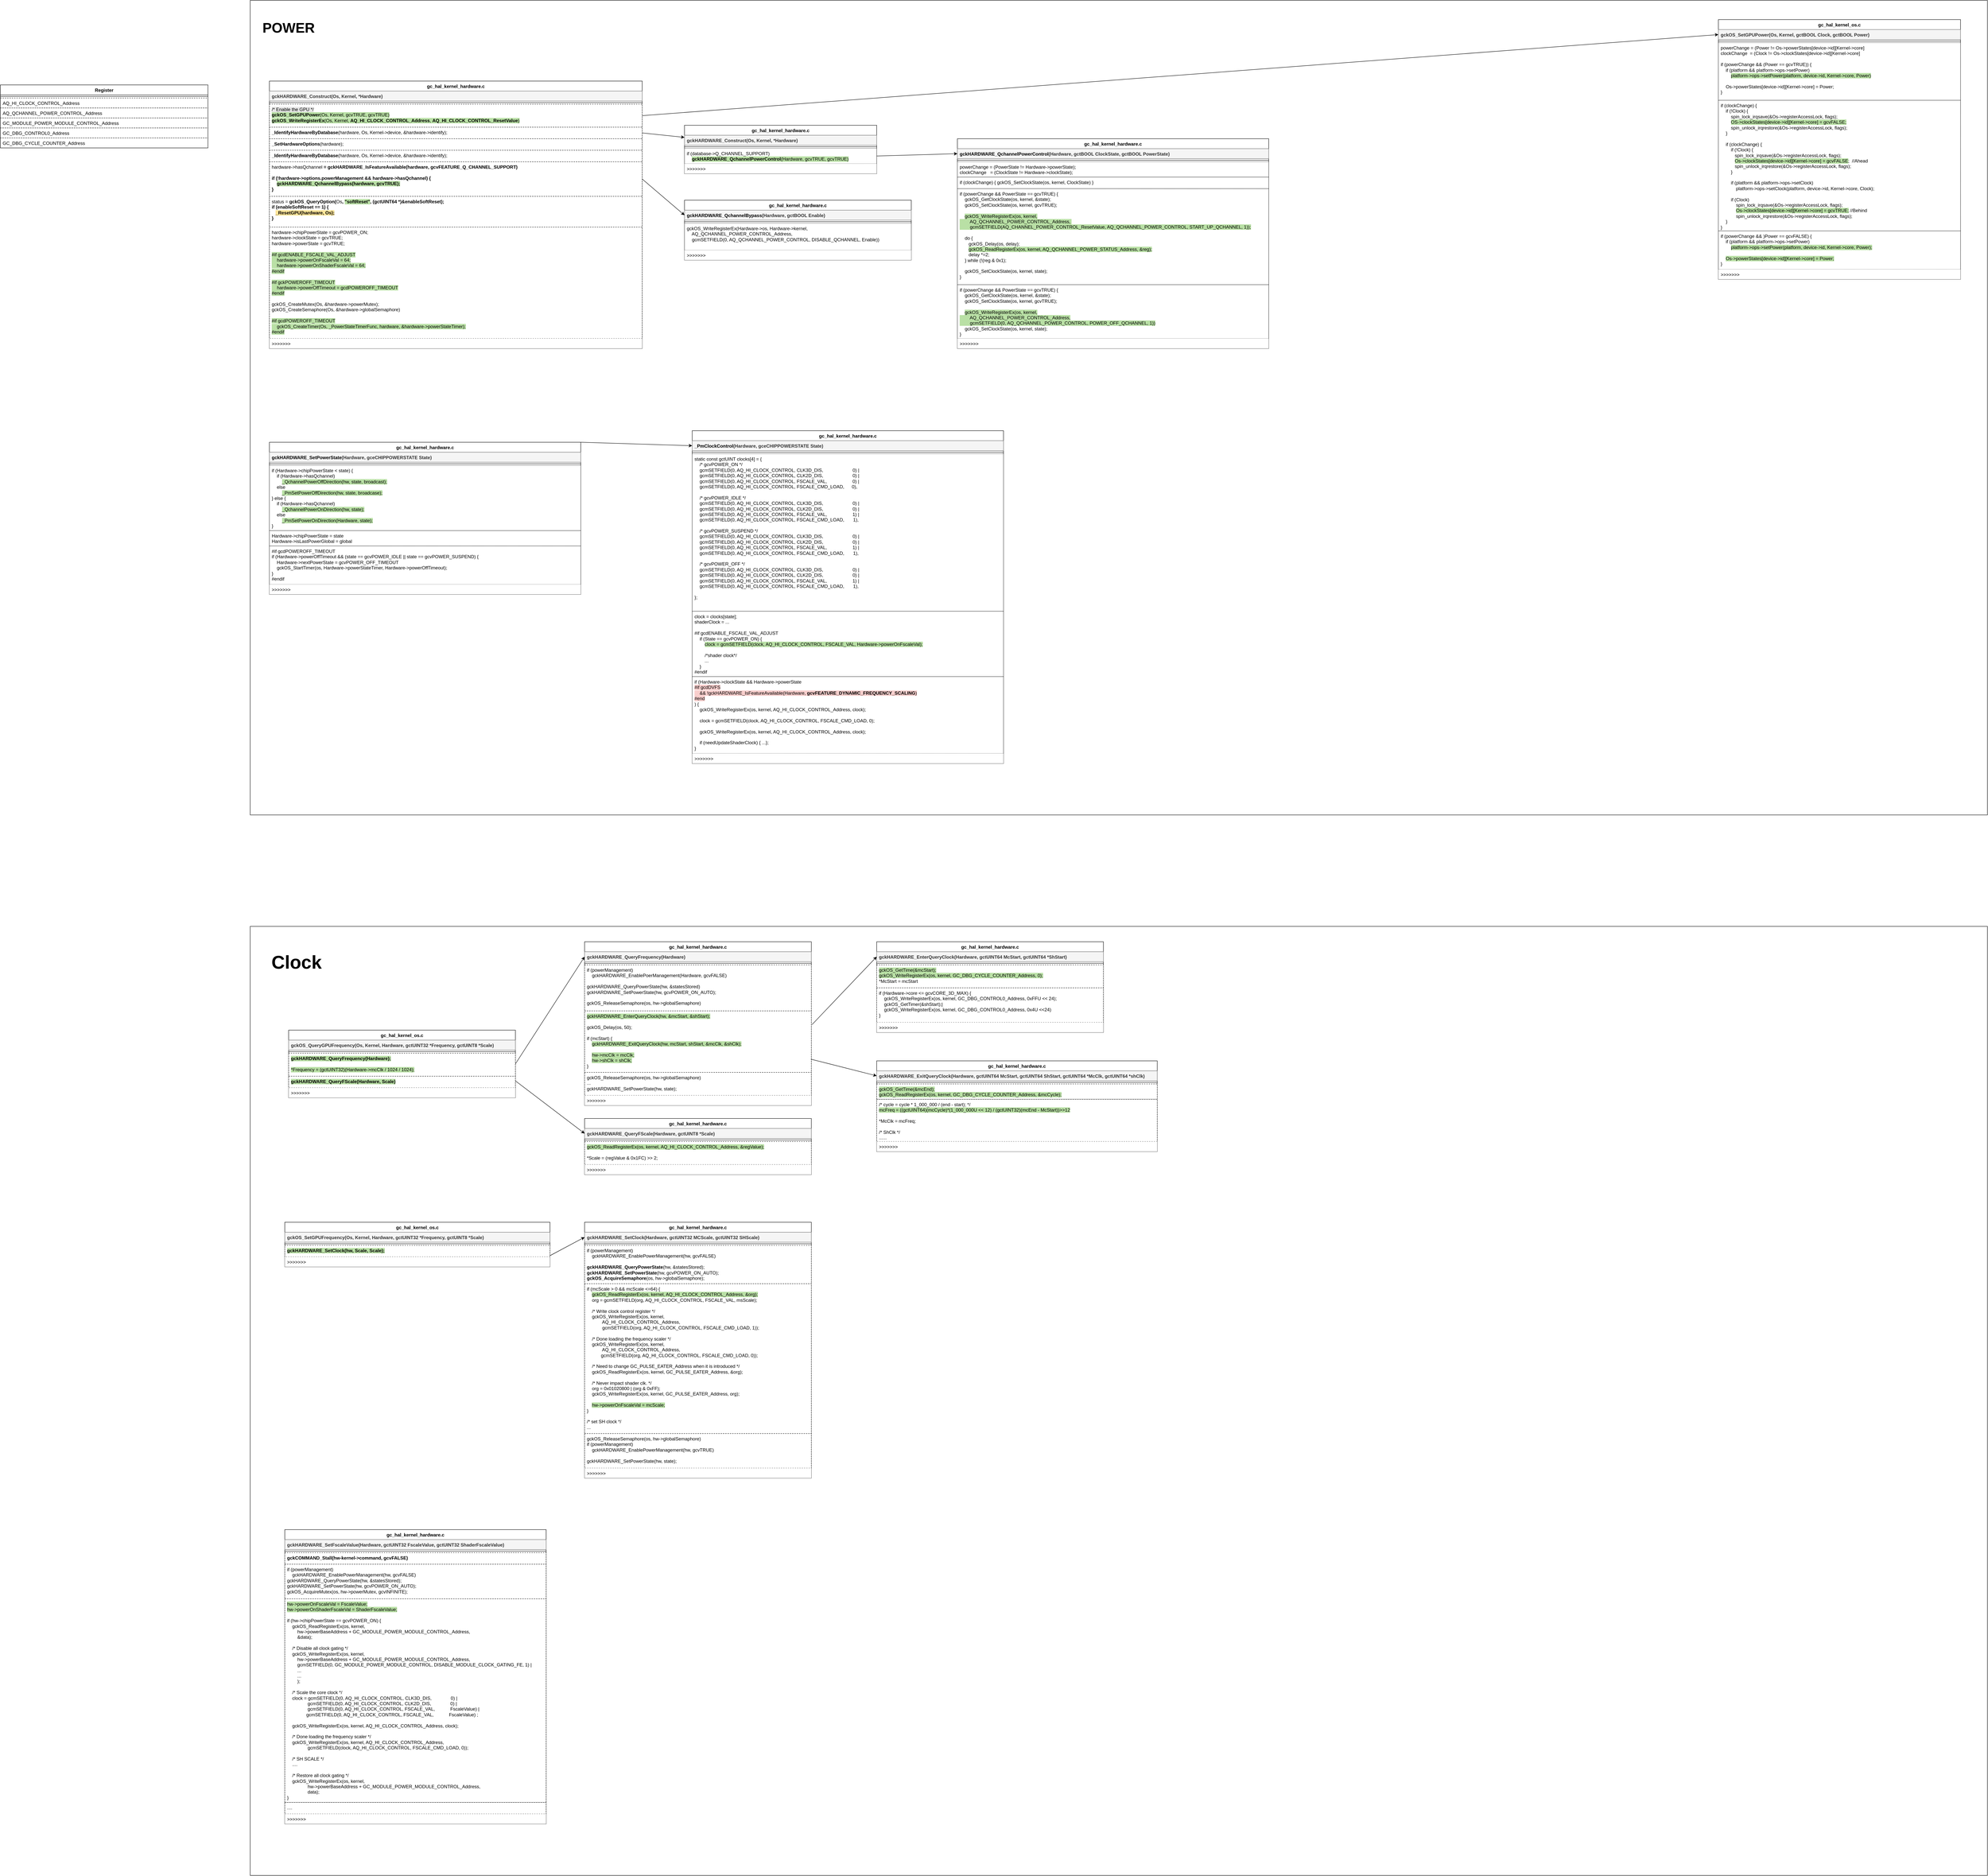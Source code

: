 <mxfile version="26.2.9">
  <diagram name="Page-1" id="IgkqFd1caS56WoPu7x-Q">
    <mxGraphModel dx="928" dy="3855" grid="1" gridSize="10" guides="1" tooltips="1" connect="1" arrows="1" fold="1" page="1" pageScale="1" pageWidth="850" pageHeight="1100" math="0" shadow="0">
      <root>
        <mxCell id="0" />
        <mxCell id="1" parent="0" />
        <mxCell id="BhVwhJEXMKmfEcStHq1X-78" value="&lt;b&gt;&lt;font style=&quot;font-size: 36px;&quot;&gt;&amp;nbsp;&lt;br&gt;&amp;nbsp; &amp;nbsp;POWER&lt;/font&gt;&lt;/b&gt;" style="rounded=0;whiteSpace=wrap;html=1;align=left;verticalAlign=top;" vertex="1" parent="1">
          <mxGeometry x="730" y="-2780" width="4520" height="2120" as="geometry" />
        </mxCell>
        <mxCell id="BhVwhJEXMKmfEcStHq1X-79" value="&lt;div&gt;&lt;font style=&quot;font-size: 48px;&quot;&gt;&lt;b&gt;&lt;br&gt;&lt;/b&gt;&lt;/font&gt;&lt;/div&gt;&lt;font style=&quot;font-size: 48px;&quot;&gt;&lt;b&gt;&amp;nbsp; &amp;nbsp; Clock&lt;/b&gt;&lt;/font&gt;" style="rounded=0;whiteSpace=wrap;html=1;align=left;verticalAlign=top;" vertex="1" parent="1">
          <mxGeometry x="730" y="-370" width="4520" height="2470" as="geometry" />
        </mxCell>
        <mxCell id="BhVwhJEXMKmfEcStHq1X-3" value="gc_hal_kernel_hardware.c" style="swimlane;fontStyle=1;align=center;verticalAlign=top;childLayout=stackLayout;horizontal=1;startSize=26;horizontalStack=0;resizeParent=1;resizeParentMax=0;resizeLast=0;collapsible=1;marginBottom=0;whiteSpace=wrap;html=1;" vertex="1" parent="1">
          <mxGeometry x="780" y="-2570" width="970" height="696" as="geometry" />
        </mxCell>
        <mxCell id="BhVwhJEXMKmfEcStHq1X-4" value="&lt;b&gt;gckHARDWARE_Construct(Os, Kernel, *Hardware)&lt;/b&gt;" style="text;strokeColor=#666666;fillColor=#f5f5f5;align=left;verticalAlign=top;spacingLeft=4;spacingRight=4;overflow=hidden;rotatable=0;points=[[0,0.5],[1,0.5]];portConstraint=eastwest;whiteSpace=wrap;html=1;fontColor=#333333;" vertex="1" parent="BhVwhJEXMKmfEcStHq1X-3">
          <mxGeometry y="26" width="970" height="26" as="geometry" />
        </mxCell>
        <mxCell id="BhVwhJEXMKmfEcStHq1X-5" value="" style="line;strokeWidth=1;fillColor=none;align=left;verticalAlign=middle;spacingTop=-1;spacingLeft=3;spacingRight=3;rotatable=0;labelPosition=right;points=[];portConstraint=eastwest;strokeColor=inherit;" vertex="1" parent="BhVwhJEXMKmfEcStHq1X-3">
          <mxGeometry y="52" width="970" height="8" as="geometry" />
        </mxCell>
        <mxCell id="BhVwhJEXMKmfEcStHq1X-6" value="&lt;div&gt;&lt;span style=&quot;background-color: rgb(230, 230, 230);&quot;&gt;/* Enable the GPU */&lt;/span&gt;&lt;br&gt;&lt;span style=&quot;background-color: rgb(185, 224, 165);&quot;&gt;&lt;b style=&quot;&quot;&gt;gckOS_SetGPUPower&lt;/b&gt;(Os, Kernel, gcvTRUE, gcvTRUE)&lt;br&gt;&lt;/span&gt;&lt;span style=&quot;background-color: rgb(185, 224, 165);&quot;&gt;&lt;b style=&quot;&quot;&gt;gckOS_WriteRegisterEx&lt;/b&gt;(Os, Kernel, &lt;b style=&quot;&quot;&gt;AQ_HI_CLOCK_CONTROL_Address&lt;/b&gt;, &lt;b style=&quot;&quot;&gt;AQ_HI_CLOCK_CONTROL_ResetValue&lt;/b&gt;)&lt;br&gt;&lt;/span&gt;&lt;br&gt;&lt;br&gt;&lt;/div&gt;" style="text;strokeColor=default;fillColor=default;align=left;verticalAlign=top;spacingLeft=4;spacingRight=4;overflow=hidden;rotatable=0;points=[[0,0.5],[1,0.5]];portConstraint=eastwest;whiteSpace=wrap;html=1;dashed=1;" vertex="1" parent="BhVwhJEXMKmfEcStHq1X-3">
          <mxGeometry y="60" width="970" height="60" as="geometry" />
        </mxCell>
        <mxCell id="BhVwhJEXMKmfEcStHq1X-8" value="&lt;span&gt;&lt;b&gt;_IdentifyHardwareByDatabase&lt;/b&gt;(hardware, Os, Kernel-&amp;gt;device, &amp;amp;hardware-&amp;gt;identify);&lt;/span&gt;" style="text;strokeColor=default;fillColor=default;align=left;verticalAlign=top;spacingLeft=4;spacingRight=4;overflow=hidden;rotatable=0;points=[[0,0.5],[1,0.5]];portConstraint=eastwest;whiteSpace=wrap;html=1;dashed=1;" vertex="1" parent="BhVwhJEXMKmfEcStHq1X-3">
          <mxGeometry y="120" width="970" height="30" as="geometry" />
        </mxCell>
        <mxCell id="BhVwhJEXMKmfEcStHq1X-16" value="&lt;span&gt;&lt;b&gt;_SetHardwareOptions&lt;/b&gt;(hardware);&lt;/span&gt;" style="text;strokeColor=default;fillColor=default;align=left;verticalAlign=top;spacingLeft=4;spacingRight=4;overflow=hidden;rotatable=0;points=[[0,0.5],[1,0.5]];portConstraint=eastwest;whiteSpace=wrap;html=1;dashed=1;" vertex="1" parent="BhVwhJEXMKmfEcStHq1X-3">
          <mxGeometry y="150" width="970" height="30" as="geometry" />
        </mxCell>
        <mxCell id="BhVwhJEXMKmfEcStHq1X-17" value="&lt;span&gt;&lt;b&gt;_IdentifyHardwareByDatabase&lt;/b&gt;(hardware, Os, Kernel-&amp;gt;device, &amp;amp;hardware-&amp;gt;identify);&lt;/span&gt;" style="text;strokeColor=default;fillColor=default;align=left;verticalAlign=top;spacingLeft=4;spacingRight=4;overflow=hidden;rotatable=0;points=[[0,0.5],[1,0.5]];portConstraint=eastwest;whiteSpace=wrap;html=1;dashed=1;" vertex="1" parent="BhVwhJEXMKmfEcStHq1X-3">
          <mxGeometry y="180" width="970" height="30" as="geometry" />
        </mxCell>
        <mxCell id="BhVwhJEXMKmfEcStHq1X-25" value="hardware-&amp;gt;hasQchannel&lt;b&gt; = gckHARDWARE_IsFeatureAvailable(hardware, gcvFEATURE_Q_CHANNEL_SUPPORT)&lt;br&gt;&lt;br&gt;if (!hardware-&amp;gt;options.powerManagement &amp;amp;&amp;amp; hardware-&amp;gt;hasQchannel) {&lt;br&gt;&amp;nbsp; &amp;nbsp; &lt;span style=&quot;background-color: rgb(185, 224, 165);&quot;&gt;gckHARDWARE_QchannelBypass(hardware, gcvTRUE);&lt;br&gt;&lt;/span&gt;}&lt;/b&gt;" style="text;strokeColor=default;fillColor=default;align=left;verticalAlign=top;spacingLeft=4;spacingRight=4;overflow=hidden;rotatable=0;points=[[0,0.5],[1,0.5]];portConstraint=eastwest;whiteSpace=wrap;html=1;dashed=1;" vertex="1" parent="BhVwhJEXMKmfEcStHq1X-3">
          <mxGeometry y="210" width="970" height="90" as="geometry" />
        </mxCell>
        <mxCell id="BhVwhJEXMKmfEcStHq1X-31" value="status = &lt;b&gt;gckOS_QueryOption(&lt;/b&gt;Os&lt;b&gt;, &lt;span style=&quot;background-color: rgb(185, 224, 165);&quot;&gt;&quot;softReset&quot;&lt;/span&gt;, (gctUINT64 *)&amp;amp;enableSoftReset);&lt;br&gt;if (enableSoftReset == 1) {&lt;br&gt;&amp;nbsp; &amp;nbsp;&lt;font style=&quot;color: rgb(0, 0, 0); background-color: rgb(255, 229, 153);&quot;&gt;_ResetGPU(hardware, Os);&lt;/font&gt;&lt;br&gt;&lt;/b&gt;&lt;div&gt;&lt;b&gt;}&lt;/b&gt;&lt;/div&gt;" style="text;strokeColor=default;fillColor=default;align=left;verticalAlign=top;spacingLeft=4;spacingRight=4;overflow=hidden;rotatable=0;points=[[0,0.5],[1,0.5]];portConstraint=eastwest;whiteSpace=wrap;html=1;dashed=1;" vertex="1" parent="BhVwhJEXMKmfEcStHq1X-3">
          <mxGeometry y="300" width="970" height="80" as="geometry" />
        </mxCell>
        <mxCell id="BhVwhJEXMKmfEcStHq1X-32" value="&lt;span style=&quot;background-color: light-dark(#ffffff, var(--ge-dark-color, #121212));&quot;&gt;hardware-&amp;gt;chipPowerState = gcvPOWER_ON;&lt;br&gt;hardware-&amp;gt;clockState = gcvTRUE;&lt;/span&gt;&lt;div&gt;hardware-&amp;gt;powerState = gcvTRUE;&lt;br&gt;&lt;br&gt;&lt;span style=&quot;background-color: rgb(185, 224, 165);&quot;&gt;#if gcdENABLE_FSCALE_VAL_ADJUST&lt;/span&gt;&lt;/div&gt;&lt;div&gt;&lt;span style=&quot;background-color: rgb(185, 224, 165);&quot;&gt;&amp;nbsp; &amp;nbsp; hardware-&amp;gt;powerOnFscaleVal = 64;&lt;br&gt;&amp;nbsp; &amp;nbsp; hardware-&amp;gt;powerOnShaderFscaleVal = 64;&lt;/span&gt;&lt;/div&gt;&lt;div&gt;&lt;span style=&quot;background-color: rgb(185, 224, 165);&quot;&gt;#endif&lt;/span&gt;&lt;br&gt;&lt;br&gt;&lt;span style=&quot;background-color: rgb(185, 224, 165);&quot;&gt;#if gckPOWEROFF_TIMEOUT&lt;br&gt;&amp;nbsp; &amp;nbsp; hardware-&amp;gt;powerOffTimeout = gcdPOWEROFF_TIMEOUT&lt;br&gt;#endif&lt;/span&gt;&lt;br&gt;&lt;br&gt;gckOS_CreateMutex(Os, &amp;amp;hardware-&amp;gt;powerMutex);&lt;br&gt;gckOS_CreateSemaphore(Os, &amp;amp;hardware-&amp;gt;globalSemaphore)&lt;br&gt;&lt;br&gt;&lt;span style=&quot;background-color: rgb(185, 224, 165);&quot;&gt;#if gcdPOWEROFF_TIMEOUT&lt;br&gt;&amp;nbsp; &amp;nbsp; gckOS_CreateTimer(Os, _PowerStateTimerFunc, hardware, &amp;amp;hardware-&amp;gt;powerStateTimer);&lt;br&gt;#endif&lt;/span&gt;&lt;/div&gt;" style="text;strokeColor=default;fillColor=default;align=left;verticalAlign=top;spacingLeft=4;spacingRight=4;overflow=hidden;rotatable=0;points=[[0,0.5],[1,0.5]];portConstraint=eastwest;whiteSpace=wrap;html=1;dashed=1;" vertex="1" parent="BhVwhJEXMKmfEcStHq1X-3">
          <mxGeometry y="380" width="970" height="290" as="geometry" />
        </mxCell>
        <mxCell id="BhVwhJEXMKmfEcStHq1X-7" value="&amp;gt;&amp;gt;&amp;gt;&amp;gt;&amp;gt;&amp;gt;&amp;gt;" style="text;strokeColor=none;fillColor=default;align=left;verticalAlign=top;spacingLeft=4;spacingRight=4;overflow=hidden;rotatable=0;points=[[0,0.5],[1,0.5]];portConstraint=eastwest;whiteSpace=wrap;html=1;" vertex="1" parent="BhVwhJEXMKmfEcStHq1X-3">
          <mxGeometry y="670" width="970" height="26" as="geometry" />
        </mxCell>
        <mxCell id="BhVwhJEXMKmfEcStHq1X-9" value="gc_hal_kernel_hardware.c" style="swimlane;fontStyle=1;align=center;verticalAlign=top;childLayout=stackLayout;horizontal=1;startSize=26;horizontalStack=0;resizeParent=1;resizeParentMax=0;resizeLast=0;collapsible=1;marginBottom=0;whiteSpace=wrap;html=1;" vertex="1" parent="1">
          <mxGeometry x="1860" y="-2455" width="500" height="126" as="geometry" />
        </mxCell>
        <mxCell id="BhVwhJEXMKmfEcStHq1X-10" value="&lt;b&gt;gckHARDWARE_Construct(Os, Kernel, *Hardware)&lt;/b&gt;" style="text;strokeColor=#666666;fillColor=#f5f5f5;align=left;verticalAlign=top;spacingLeft=4;spacingRight=4;overflow=hidden;rotatable=0;points=[[0,0.5],[1,0.5]];portConstraint=eastwest;whiteSpace=wrap;html=1;fontColor=#333333;" vertex="1" parent="BhVwhJEXMKmfEcStHq1X-9">
          <mxGeometry y="26" width="500" height="26" as="geometry" />
        </mxCell>
        <mxCell id="BhVwhJEXMKmfEcStHq1X-11" value="" style="line;strokeWidth=1;fillColor=none;align=left;verticalAlign=middle;spacingTop=-1;spacingLeft=3;spacingRight=3;rotatable=0;labelPosition=right;points=[];portConstraint=eastwest;strokeColor=inherit;" vertex="1" parent="BhVwhJEXMKmfEcStHq1X-9">
          <mxGeometry y="52" width="500" height="8" as="geometry" />
        </mxCell>
        <mxCell id="BhVwhJEXMKmfEcStHq1X-15" value="&lt;span&gt;if (database-&amp;gt;Q_CHANNEL_SUPPORT)&lt;br&gt;&amp;nbsp; &amp;nbsp; &lt;span style=&quot;background-color: rgb(185, 224, 165);&quot;&gt;&lt;b style=&quot;&quot;&gt;gckHARDWARE_QchannelPowerControl&lt;/b&gt;(Hardware, gcvTRUE, gcvTRUE)&lt;/span&gt;&lt;/span&gt;&lt;div&gt;&lt;span&gt;&lt;br&gt;&lt;/span&gt;&lt;/div&gt;&lt;div&gt;&lt;span&gt;&lt;br&gt;&lt;/span&gt;&lt;/div&gt;" style="text;strokeColor=default;fillColor=default;align=left;verticalAlign=top;spacingLeft=4;spacingRight=4;overflow=hidden;rotatable=0;points=[[0,0.5],[1,0.5]];portConstraint=eastwest;whiteSpace=wrap;html=1;dashed=1;dashPattern=1 1;" vertex="1" parent="BhVwhJEXMKmfEcStHq1X-9">
          <mxGeometry y="60" width="500" height="40" as="geometry" />
        </mxCell>
        <mxCell id="BhVwhJEXMKmfEcStHq1X-14" value="&amp;gt;&amp;gt;&amp;gt;&amp;gt;&amp;gt;&amp;gt;&amp;gt;" style="text;strokeColor=none;fillColor=default;align=left;verticalAlign=top;spacingLeft=4;spacingRight=4;overflow=hidden;rotatable=0;points=[[0,0.5],[1,0.5]];portConstraint=eastwest;whiteSpace=wrap;html=1;" vertex="1" parent="BhVwhJEXMKmfEcStHq1X-9">
          <mxGeometry y="100" width="500" height="26" as="geometry" />
        </mxCell>
        <mxCell id="BhVwhJEXMKmfEcStHq1X-18" value="" style="endArrow=classic;html=1;rounded=0;exitX=1;exitY=0.5;exitDx=0;exitDy=0;entryX=0;entryY=0.25;entryDx=0;entryDy=0;" edge="1" parent="1" source="BhVwhJEXMKmfEcStHq1X-8" target="BhVwhJEXMKmfEcStHq1X-9">
          <mxGeometry width="50" height="50" relative="1" as="geometry">
            <mxPoint x="1990" y="-1850" as="sourcePoint" />
            <mxPoint x="2040" y="-1900" as="targetPoint" />
          </mxGeometry>
        </mxCell>
        <mxCell id="BhVwhJEXMKmfEcStHq1X-19" value="gc_hal_kernel_hardware.c" style="swimlane;fontStyle=1;align=center;verticalAlign=top;childLayout=stackLayout;horizontal=1;startSize=26;horizontalStack=0;resizeParent=1;resizeParentMax=0;resizeLast=0;collapsible=1;marginBottom=0;whiteSpace=wrap;html=1;" vertex="1" parent="1">
          <mxGeometry x="1860" y="-2260" width="590" height="156" as="geometry" />
        </mxCell>
        <mxCell id="BhVwhJEXMKmfEcStHq1X-20" value="&lt;span&gt;&lt;b style=&quot;color: rgb(0, 0, 0);&quot;&gt;&lt;span&gt;gckHARDWARE_QchannelBypass&lt;/span&gt;&lt;/b&gt;&lt;b style=&quot;&quot;&gt;(Hardware, gctBOOL Enable)&lt;/b&gt;&lt;/span&gt;" style="text;strokeColor=#666666;fillColor=#f5f5f5;align=left;verticalAlign=top;spacingLeft=4;spacingRight=4;overflow=hidden;rotatable=0;points=[[0,0.5],[1,0.5]];portConstraint=eastwest;whiteSpace=wrap;html=1;fontColor=#333333;" vertex="1" parent="BhVwhJEXMKmfEcStHq1X-19">
          <mxGeometry y="26" width="590" height="26" as="geometry" />
        </mxCell>
        <mxCell id="BhVwhJEXMKmfEcStHq1X-21" value="" style="line;strokeWidth=1;fillColor=none;align=left;verticalAlign=middle;spacingTop=-1;spacingLeft=3;spacingRight=3;rotatable=0;labelPosition=right;points=[];portConstraint=eastwest;strokeColor=inherit;" vertex="1" parent="BhVwhJEXMKmfEcStHq1X-19">
          <mxGeometry y="52" width="590" height="8" as="geometry" />
        </mxCell>
        <mxCell id="BhVwhJEXMKmfEcStHq1X-22" value="gckOS_WriteRegisterEx(Hardware-&amp;gt;os, Hardware-&amp;gt;kernel, &lt;br&gt;&amp;nbsp; &amp;nbsp; AQ_QCHANNEL_POWER_CONTROL_Address, &lt;br&gt;&amp;nbsp; &amp;nbsp; gcmSETFIELD(0, AQ_QCHANNEL_POWER_CONTROL, DISABLE_QCHANNEL, Enable))" style="text;strokeColor=default;fillColor=default;align=left;verticalAlign=top;spacingLeft=4;spacingRight=4;overflow=hidden;rotatable=0;points=[[0,0.5],[1,0.5]];portConstraint=eastwest;whiteSpace=wrap;html=1;dashed=1;dashPattern=1 1;" vertex="1" parent="BhVwhJEXMKmfEcStHq1X-19">
          <mxGeometry y="60" width="590" height="70" as="geometry" />
        </mxCell>
        <mxCell id="BhVwhJEXMKmfEcStHq1X-23" value="&amp;gt;&amp;gt;&amp;gt;&amp;gt;&amp;gt;&amp;gt;&amp;gt;" style="text;strokeColor=none;fillColor=default;align=left;verticalAlign=top;spacingLeft=4;spacingRight=4;overflow=hidden;rotatable=0;points=[[0,0.5],[1,0.5]];portConstraint=eastwest;whiteSpace=wrap;html=1;" vertex="1" parent="BhVwhJEXMKmfEcStHq1X-19">
          <mxGeometry y="130" width="590" height="26" as="geometry" />
        </mxCell>
        <mxCell id="BhVwhJEXMKmfEcStHq1X-24" value="" style="endArrow=classic;html=1;rounded=0;exitX=1;exitY=0.5;exitDx=0;exitDy=0;entryX=0;entryY=0.5;entryDx=0;entryDy=0;" edge="1" parent="1" source="BhVwhJEXMKmfEcStHq1X-25" target="BhVwhJEXMKmfEcStHq1X-20">
          <mxGeometry width="50" height="50" relative="1" as="geometry">
            <mxPoint x="1860" y="-1935" as="sourcePoint" />
            <mxPoint x="1960" y="-2188" as="targetPoint" />
          </mxGeometry>
        </mxCell>
        <mxCell id="BhVwhJEXMKmfEcStHq1X-34" value="gc_hal_kernel_os.c" style="swimlane;fontStyle=1;align=center;verticalAlign=top;childLayout=stackLayout;horizontal=1;startSize=26;horizontalStack=0;resizeParent=1;resizeParentMax=0;resizeLast=0;collapsible=1;marginBottom=0;whiteSpace=wrap;html=1;" vertex="1" parent="1">
          <mxGeometry x="4550" y="-2730" width="630" height="676" as="geometry" />
        </mxCell>
        <mxCell id="BhVwhJEXMKmfEcStHq1X-35" value="&lt;b&gt;gckOS_SetGPUPower(Os, Kernel, gctBOOL Clock, gctBOOL Power)&lt;/b&gt;" style="text;strokeColor=#666666;fillColor=#f5f5f5;align=left;verticalAlign=top;spacingLeft=4;spacingRight=4;overflow=hidden;rotatable=0;points=[[0,0.5],[1,0.5]];portConstraint=eastwest;whiteSpace=wrap;html=1;fontColor=#333333;" vertex="1" parent="BhVwhJEXMKmfEcStHq1X-34">
          <mxGeometry y="26" width="630" height="26" as="geometry" />
        </mxCell>
        <mxCell id="BhVwhJEXMKmfEcStHq1X-36" value="" style="line;strokeWidth=1;fillColor=none;align=left;verticalAlign=middle;spacingTop=-1;spacingLeft=3;spacingRight=3;rotatable=0;labelPosition=right;points=[];portConstraint=eastwest;strokeColor=inherit;" vertex="1" parent="BhVwhJEXMKmfEcStHq1X-34">
          <mxGeometry y="52" width="630" height="8" as="geometry" />
        </mxCell>
        <mxCell id="BhVwhJEXMKmfEcStHq1X-37" value="&lt;span&gt;powerChange = (Power != Os-&amp;gt;powerStates[device-&amp;gt;id][Kernel-&amp;gt;core]&lt;br&gt;clockChange&amp;nbsp; = (Clock != Os-&amp;gt;clockStates[device-&amp;gt;id][Kernel-&amp;gt;core]&lt;br&gt;&lt;br&gt;if (powerChange &amp;amp;&amp;amp; (Power == gcvTRUE)) {&lt;br&gt;&amp;nbsp; &amp;nbsp; if (platform &amp;amp;&amp;amp; platform-&amp;gt;ops-&amp;gt;setPower)&lt;br&gt;&amp;nbsp; &amp;nbsp; &amp;nbsp; &amp;nbsp; &lt;span style=&quot;background-color: rgb(185, 224, 165);&quot;&gt;platform-&amp;gt;ops-&amp;gt;setPower(platform, device-&amp;gt;id, Kernel-&amp;gt;core, Power)&lt;/span&gt;&lt;br&gt;&lt;br&gt;&amp;nbsp; &amp;nbsp; Os-&amp;gt;powerStates[device-&amp;gt;id][Kernel-&amp;gt;core] = Power;&lt;br&gt;}&lt;br&gt;&lt;br&gt;&lt;br&gt;&lt;/span&gt;" style="text;strokeColor=default;fillColor=default;align=left;verticalAlign=top;spacingLeft=4;spacingRight=4;overflow=hidden;rotatable=0;points=[[0,0.5],[1,0.5]];portConstraint=eastwest;whiteSpace=wrap;html=1;dashed=1;dashPattern=1 1;" vertex="1" parent="BhVwhJEXMKmfEcStHq1X-34">
          <mxGeometry y="60" width="630" height="150" as="geometry" />
        </mxCell>
        <mxCell id="BhVwhJEXMKmfEcStHq1X-40" value="&lt;div&gt;&lt;div&gt;if (clockChange) {&lt;br&gt;&amp;nbsp; &amp;nbsp; if (!Clock) {&lt;/div&gt;&lt;div&gt;&amp;nbsp; &amp;nbsp; &amp;nbsp; &amp;nbsp; spin_lock_irqsave(&amp;amp;Os-&amp;gt;registerAccessLock, flags);&lt;br&gt;&amp;nbsp; &amp;nbsp; &amp;nbsp; &amp;nbsp;&amp;nbsp;&lt;span style=&quot;background-color: rgb(185, 224, 165);&quot;&gt;OS-&amp;gt;clockStates[device-&amp;gt;id][Kernel-&amp;gt;core] = gcvFALSE;&lt;/span&gt;&lt;br&gt;&amp;nbsp; &amp;nbsp; &amp;nbsp; &amp;nbsp; spin_unlock_irqrestore(&amp;amp;Os-&amp;gt;registerAccessLock, flags);&lt;/div&gt;&lt;div&gt;&amp;nbsp; &amp;nbsp; }&lt;br&gt;&lt;br&gt;&amp;nbsp; &amp;nbsp; if (clockChange) {&lt;br&gt;&amp;nbsp; &amp;nbsp; &amp;nbsp; &amp;nbsp; if (!Clock) {&lt;/div&gt;&lt;div&gt;&amp;nbsp; &amp;nbsp; &amp;nbsp; &amp;nbsp; &amp;nbsp; &amp;nbsp;&lt;span style=&quot;background-color: transparent; color: light-dark(rgb(0, 0, 0), rgb(255, 255, 255));&quot;&gt;spin_lock_irqsave(&amp;amp;Os-&amp;gt;registerAccessLock, flags);&lt;br&gt;&lt;span style=&quot;white-space: pre;&quot;&gt;&#x9;&lt;/span&gt;&amp;nbsp; &amp;nbsp;&lt;/span&gt;&lt;span style=&quot;color: light-dark(rgb(0, 0, 0), rgb(255, 255, 255)); background-color: rgb(185, 224, 165);&quot;&gt;Os-&amp;gt;clockStates[device-&amp;gt;id][Kernel-&amp;gt;core] = gcvFALSE&lt;/span&gt;&lt;span style=&quot;background-color: transparent; color: light-dark(rgb(0, 0, 0), rgb(255, 255, 255));&quot;&gt;;&amp;nbsp; //Ahead&lt;br&gt;&amp;nbsp; &amp;nbsp; &amp;nbsp; &amp;nbsp; &amp;nbsp; &amp;nbsp;&lt;/span&gt;&lt;span style=&quot;background-color: transparent; color: light-dark(rgb(0, 0, 0), rgb(255, 255, 255));&quot;&gt;spin_unlock_irqrestore(&amp;amp;Os-&amp;gt;registerAccessLock, flags);&lt;/span&gt;&lt;/div&gt;&lt;div&gt;&amp;nbsp; &amp;nbsp; &amp;nbsp; &amp;nbsp; }&lt;br&gt;&lt;br&gt;&amp;nbsp; &amp;nbsp; &amp;nbsp; &amp;nbsp; if (platform &amp;amp;&amp;amp; platform-&amp;gt;ops-&amp;gt;setClock)&lt;br&gt;&amp;nbsp; &amp;nbsp; &amp;nbsp; &amp;nbsp; &amp;nbsp; &amp;nbsp; platform-&amp;gt;ops-&amp;gt;setClock(platform, device-&amp;gt;id, Kernel-&amp;gt;core, Clock);&lt;br&gt;&lt;br&gt;&amp;nbsp; &amp;nbsp; &amp;nbsp; &amp;nbsp; if (Clock)&lt;br&gt;&amp;nbsp; &amp;nbsp; &amp;nbsp; &amp;nbsp; &amp;nbsp; &amp;nbsp;&amp;nbsp;spin_lock_irqsave(&amp;amp;Os-&amp;gt;registerAccessLock, flags);&lt;br&gt;&amp;nbsp; &amp;nbsp; &amp;nbsp; &amp;nbsp; &amp;nbsp; &amp;nbsp;&amp;nbsp;&lt;span style=&quot;background-color: rgb(185, 224, 165);&quot;&gt;Os-&amp;gt;clockStates[device-&amp;gt;id][Kernel-&amp;gt;core] = gcvTRUE;&lt;/span&gt;&amp;nbsp;//Behind&lt;br&gt;&amp;nbsp; &amp;nbsp; &amp;nbsp; &amp;nbsp; &amp;nbsp; &amp;nbsp;&amp;nbsp;spin_unlock_irqrestore(&amp;amp;Os-&amp;gt;registerAccessLock, flags);&lt;br&gt;&amp;nbsp; &amp;nbsp; }&lt;br&gt;}&lt;/div&gt;&lt;/div&gt;" style="text;strokeColor=default;fillColor=default;align=left;verticalAlign=top;spacingLeft=4;spacingRight=4;overflow=hidden;rotatable=0;points=[[0,0.5],[1,0.5]];portConstraint=eastwest;whiteSpace=wrap;html=1;dashed=1;dashPattern=1 1;" vertex="1" parent="BhVwhJEXMKmfEcStHq1X-34">
          <mxGeometry y="210" width="630" height="340" as="geometry" />
        </mxCell>
        <mxCell id="BhVwhJEXMKmfEcStHq1X-47" value="&lt;div&gt;&lt;div&gt;if (powerChange &amp;amp;&amp;amp; )Power == gcvFALSE) {&lt;br&gt;&lt;/div&gt;&lt;div&gt;&amp;nbsp; &amp;nbsp; if (platform &amp;amp;&amp;amp; platform-&amp;gt;ops-&amp;gt;setPower)&lt;br&gt;&amp;nbsp; &amp;nbsp; &amp;nbsp; &amp;nbsp; &lt;span style=&quot;background-color: rgb(185, 224, 165);&quot;&gt;platform-&amp;gt;ops-&amp;gt;setPower(platform, device-&amp;gt;id, Kernel-&amp;gt;core, Power);&lt;br&gt;&lt;/span&gt;&lt;br&gt;&amp;nbsp; &amp;nbsp; &lt;span style=&quot;background-color: rgb(185, 224, 165);&quot;&gt;Os-&amp;gt;powerStates[device-&amp;gt;id][Kernel-&amp;gt;core] = Power;&lt;/span&gt;&lt;br&gt;}&lt;/div&gt;&lt;/div&gt;" style="text;strokeColor=default;fillColor=default;align=left;verticalAlign=top;spacingLeft=4;spacingRight=4;overflow=hidden;rotatable=0;points=[[0,0.5],[1,0.5]];portConstraint=eastwest;whiteSpace=wrap;html=1;dashed=1;dashPattern=1 1;" vertex="1" parent="BhVwhJEXMKmfEcStHq1X-34">
          <mxGeometry y="550" width="630" height="100" as="geometry" />
        </mxCell>
        <mxCell id="BhVwhJEXMKmfEcStHq1X-38" value="&amp;gt;&amp;gt;&amp;gt;&amp;gt;&amp;gt;&amp;gt;&amp;gt;" style="text;strokeColor=none;fillColor=default;align=left;verticalAlign=top;spacingLeft=4;spacingRight=4;overflow=hidden;rotatable=0;points=[[0,0.5],[1,0.5]];portConstraint=eastwest;whiteSpace=wrap;html=1;" vertex="1" parent="BhVwhJEXMKmfEcStHq1X-34">
          <mxGeometry y="650" width="630" height="26" as="geometry" />
        </mxCell>
        <mxCell id="BhVwhJEXMKmfEcStHq1X-39" value="" style="endArrow=classic;html=1;rounded=0;exitX=1;exitY=0.5;exitDx=0;exitDy=0;entryX=0;entryY=0.5;entryDx=0;entryDy=0;" edge="1" parent="1" source="BhVwhJEXMKmfEcStHq1X-6" target="BhVwhJEXMKmfEcStHq1X-35">
          <mxGeometry width="50" height="50" relative="1" as="geometry">
            <mxPoint x="1780" y="-2215" as="sourcePoint" />
            <mxPoint x="1900" y="-2198" as="targetPoint" />
          </mxGeometry>
        </mxCell>
        <mxCell id="BhVwhJEXMKmfEcStHq1X-48" value="gc_hal_kernel_hardware.c" style="swimlane;fontStyle=1;align=center;verticalAlign=top;childLayout=stackLayout;horizontal=1;startSize=26;horizontalStack=0;resizeParent=1;resizeParentMax=0;resizeLast=0;collapsible=1;marginBottom=0;whiteSpace=wrap;html=1;" vertex="1" parent="1">
          <mxGeometry x="2570" y="-2420" width="810" height="546" as="geometry" />
        </mxCell>
        <mxCell id="BhVwhJEXMKmfEcStHq1X-49" value="&lt;b style=&quot;color: rgb(0, 0, 0);&quot;&gt;gckHARDWARE_QchannelPowerControl&lt;/b&gt;&lt;b&gt;(Hardware, gctBOOL ClockState, gctBOOL PowerState)&lt;/b&gt;" style="text;strokeColor=#666666;fillColor=#f5f5f5;align=left;verticalAlign=top;spacingLeft=4;spacingRight=4;overflow=hidden;rotatable=0;points=[[0,0.5],[1,0.5]];portConstraint=eastwest;whiteSpace=wrap;html=1;fontColor=#333333;" vertex="1" parent="BhVwhJEXMKmfEcStHq1X-48">
          <mxGeometry y="26" width="810" height="26" as="geometry" />
        </mxCell>
        <mxCell id="BhVwhJEXMKmfEcStHq1X-50" value="" style="line;strokeWidth=1;fillColor=none;align=left;verticalAlign=middle;spacingTop=-1;spacingLeft=3;spacingRight=3;rotatable=0;labelPosition=right;points=[];portConstraint=eastwest;strokeColor=inherit;" vertex="1" parent="BhVwhJEXMKmfEcStHq1X-48">
          <mxGeometry y="52" width="810" height="8" as="geometry" />
        </mxCell>
        <mxCell id="BhVwhJEXMKmfEcStHq1X-51" value="powerChange = (PowerState != Hardware-&amp;gt;powerState);&lt;br&gt;clockChange&amp;nbsp; &amp;nbsp;= (ClockState != Hardware-&amp;gt;clockState);" style="text;strokeColor=default;fillColor=default;align=left;verticalAlign=top;spacingLeft=4;spacingRight=4;overflow=hidden;rotatable=0;points=[[0,0.5],[1,0.5]];portConstraint=eastwest;whiteSpace=wrap;html=1;dashed=1;dashPattern=1 1;" vertex="1" parent="BhVwhJEXMKmfEcStHq1X-48">
          <mxGeometry y="60" width="810" height="40" as="geometry" />
        </mxCell>
        <mxCell id="BhVwhJEXMKmfEcStHq1X-55" value="if (clockChange) { gckOS_SetClockState(os, kernel, ClockState) }&lt;div&gt;&lt;br&gt;&lt;/div&gt;" style="text;strokeColor=default;fillColor=default;align=left;verticalAlign=top;spacingLeft=4;spacingRight=4;overflow=hidden;rotatable=0;points=[[0,0.5],[1,0.5]];portConstraint=eastwest;whiteSpace=wrap;html=1;dashed=1;dashPattern=1 1;" vertex="1" parent="BhVwhJEXMKmfEcStHq1X-48">
          <mxGeometry y="100" width="810" height="30" as="geometry" />
        </mxCell>
        <mxCell id="BhVwhJEXMKmfEcStHq1X-56" value="if (powerChange &amp;amp;&amp;amp; PowerState == gcvTRUE) {&lt;div&gt;&amp;nbsp; &amp;nbsp; gckOS_GetClockState(os, kernel, &amp;amp;state);&lt;br&gt;&amp;nbsp; &amp;nbsp; gckOS_SetClockState(os, kernel, gcvTRUE);&lt;/div&gt;&lt;div&gt;&lt;br&gt;&lt;/div&gt;&lt;div&gt;&amp;nbsp; &amp;nbsp; &lt;span style=&quot;background-color: rgb(185, 224, 165);&quot;&gt;gckOS_WriteRegisterEx(os, kernel, &lt;br&gt;&amp;nbsp; &amp;nbsp; &amp;nbsp; &amp;nbsp; AQ_QCHANNEL_POWER_CONTROL_Address,&amp;nbsp;&lt;br&gt;&amp;nbsp; &amp;nbsp; &amp;nbsp; &amp;nbsp; gcmSETFIELD(AQ_CHANNEL_POWER_CONTROL_ResetValue, AQ_QCHANNEL_POWER_CONTROL, START_UP_QCHANNEL, 1));&lt;/span&gt;&lt;br&gt;&lt;span style=&quot;background-color: transparent; color: light-dark(rgb(0, 0, 0), rgb(255, 255, 255));&quot;&gt;&lt;br&gt;&lt;/span&gt;&lt;/div&gt;&lt;div&gt;&lt;span style=&quot;background-color: transparent; color: light-dark(rgb(0, 0, 0), rgb(255, 255, 255));&quot;&gt;&amp;nbsp; &amp;nbsp; do { &lt;br&gt;&amp;nbsp; &amp;nbsp; &amp;nbsp; &amp;nbsp;gckOS_Delay(os, delay);&lt;br&gt;&amp;nbsp; &amp;nbsp; &amp;nbsp; &amp;nbsp;&lt;/span&gt;&lt;span style=&quot;color: light-dark(rgb(0, 0, 0), rgb(255, 255, 255));&quot;&gt;&lt;span style=&quot;background-color: rgb(185, 224, 165);&quot;&gt;gckOS_ReadRegisterEx(os, kernel, AQ_QCHANNEL_POWER_STATUS_Address, &amp;amp;reg);&lt;/span&gt;&lt;br&gt;&amp;nbsp; &amp;nbsp; &amp;nbsp; &amp;nbsp;delay *=2;&lt;br&gt;&amp;nbsp; &amp;nbsp; } while (!(reg &amp;amp; 0x1);&lt;/span&gt;&lt;/div&gt;&lt;div&gt;&lt;span style=&quot;color: light-dark(rgb(0, 0, 0), rgb(255, 255, 255));&quot;&gt;&lt;br&gt;&lt;/span&gt;&lt;/div&gt;&lt;div&gt;&lt;span style=&quot;color: light-dark(rgb(0, 0, 0), rgb(255, 255, 255));&quot;&gt;&amp;nbsp; &amp;nbsp; &lt;span&gt;gckOS_SetClockState(os, kernel, state);&lt;/span&gt;&lt;/span&gt;&lt;/div&gt;&lt;div&gt;&lt;span style=&quot;background-color: transparent; color: light-dark(rgb(0, 0, 0), rgb(255, 255, 255));&quot;&gt;}&lt;/span&gt;&lt;/div&gt;" style="text;strokeColor=default;fillColor=default;align=left;verticalAlign=top;spacingLeft=4;spacingRight=4;overflow=hidden;rotatable=0;points=[[0,0.5],[1,0.5]];portConstraint=eastwest;whiteSpace=wrap;html=1;dashed=1;dashPattern=1 1;" vertex="1" parent="BhVwhJEXMKmfEcStHq1X-48">
          <mxGeometry y="130" width="810" height="250" as="geometry" />
        </mxCell>
        <mxCell id="BhVwhJEXMKmfEcStHq1X-58" value="&lt;div&gt;if (powerChange &amp;amp;&amp;amp; PowerState == gcvTRUE) {&lt;br&gt;&amp;nbsp; &amp;nbsp; gckOS_GetClockState(os, kernel, &amp;amp;state);&lt;br&gt;&amp;nbsp; &amp;nbsp; gckOS_SetClockState(os, kernel, gcvTRUE);&lt;br&gt;&lt;br&gt;&amp;nbsp; &amp;nbsp; &lt;span style=&quot;background-color: rgb(185, 224, 165);&quot;&gt;gckOS_WriteRegisterEx(os, kernel, &lt;br&gt;&amp;nbsp; &amp;nbsp; &amp;nbsp; &amp;nbsp; AQ_QCHANNEL_POWER_CONTROL_Address,&lt;br&gt;&amp;nbsp; &amp;nbsp; &amp;nbsp; &amp;nbsp; gcmSETFIELD(0, AQ_QCHANNEL_POWER_CONTROL, POWER_OFF_QCHANNEL, 1))&lt;/span&gt;&lt;br&gt;&amp;nbsp; &amp;nbsp; gckOS_SetClockState(os, kernel, state);&lt;/div&gt;&lt;div&gt;}&lt;/div&gt;" style="text;strokeColor=default;fillColor=default;align=left;verticalAlign=top;spacingLeft=4;spacingRight=4;overflow=hidden;rotatable=0;points=[[0,0.5],[1,0.5]];portConstraint=eastwest;whiteSpace=wrap;html=1;dashed=1;dashPattern=1 1;" vertex="1" parent="BhVwhJEXMKmfEcStHq1X-48">
          <mxGeometry y="380" width="810" height="140" as="geometry" />
        </mxCell>
        <mxCell id="BhVwhJEXMKmfEcStHq1X-52" value="&amp;gt;&amp;gt;&amp;gt;&amp;gt;&amp;gt;&amp;gt;&amp;gt;" style="text;strokeColor=none;fillColor=default;align=left;verticalAlign=top;spacingLeft=4;spacingRight=4;overflow=hidden;rotatable=0;points=[[0,0.5],[1,0.5]];portConstraint=eastwest;whiteSpace=wrap;html=1;" vertex="1" parent="BhVwhJEXMKmfEcStHq1X-48">
          <mxGeometry y="520" width="810" height="26" as="geometry" />
        </mxCell>
        <mxCell id="BhVwhJEXMKmfEcStHq1X-53" value="" style="endArrow=classic;html=1;rounded=0;exitX=1;exitY=0.5;exitDx=0;exitDy=0;entryX=0;entryY=0.5;entryDx=0;entryDy=0;" edge="1" parent="1" source="BhVwhJEXMKmfEcStHq1X-15" target="BhVwhJEXMKmfEcStHq1X-49">
          <mxGeometry width="50" height="50" relative="1" as="geometry">
            <mxPoint x="1780" y="-2215" as="sourcePoint" />
            <mxPoint x="1900" y="-2118" as="targetPoint" />
          </mxGeometry>
        </mxCell>
        <mxCell id="BhVwhJEXMKmfEcStHq1X-59" value="gc_hal_kernel_hardware.c" style="swimlane;fontStyle=1;align=center;verticalAlign=top;childLayout=stackLayout;horizontal=1;startSize=26;horizontalStack=0;resizeParent=1;resizeParentMax=0;resizeLast=0;collapsible=1;marginBottom=0;whiteSpace=wrap;html=1;" vertex="1" parent="1">
          <mxGeometry x="780" y="-1630" width="810" height="396" as="geometry" />
        </mxCell>
        <mxCell id="BhVwhJEXMKmfEcStHq1X-60" value="&lt;b style=&quot;color: rgb(0, 0, 0);&quot;&gt;gckHARDWARE_SetPowerState&lt;/b&gt;&lt;b&gt;(Hardware, gceCHIPPOWERSTATE State)&lt;/b&gt;" style="text;strokeColor=#666666;fillColor=#f5f5f5;align=left;verticalAlign=top;spacingLeft=4;spacingRight=4;overflow=hidden;rotatable=0;points=[[0,0.5],[1,0.5]];portConstraint=eastwest;whiteSpace=wrap;html=1;fontColor=#333333;" vertex="1" parent="BhVwhJEXMKmfEcStHq1X-59">
          <mxGeometry y="26" width="810" height="26" as="geometry" />
        </mxCell>
        <mxCell id="BhVwhJEXMKmfEcStHq1X-61" value="" style="line;strokeWidth=1;fillColor=none;align=left;verticalAlign=middle;spacingTop=-1;spacingLeft=3;spacingRight=3;rotatable=0;labelPosition=right;points=[];portConstraint=eastwest;strokeColor=inherit;" vertex="1" parent="BhVwhJEXMKmfEcStHq1X-59">
          <mxGeometry y="52" width="810" height="8" as="geometry" />
        </mxCell>
        <mxCell id="BhVwhJEXMKmfEcStHq1X-62" value="if (Hardware-&amp;gt;chipPowerState &amp;lt; state) {&lt;div&gt;&amp;nbsp; &amp;nbsp; if (Hardware-&amp;gt;hasQchannel)&lt;br&gt;&amp;nbsp; &amp;nbsp; &amp;nbsp; &amp;nbsp; &lt;span style=&quot;background-color: rgb(185, 224, 165);&quot;&gt;_QchannelPowerOffDirection(hw, state, broadcast);&lt;/span&gt;&lt;br&gt;&amp;nbsp; &amp;nbsp; else&lt;br&gt;&amp;nbsp; &amp;nbsp; &amp;nbsp; &amp;nbsp; &lt;span style=&quot;background-color: rgb(185, 224, 165);&quot;&gt;_PmSetPowerOffDirection(hw, state, broadcase);&lt;/span&gt;&lt;br&gt;&lt;/div&gt;&lt;div&gt;} else {&lt;/div&gt;&lt;div&gt;&amp;nbsp; &amp;nbsp; if (Hardware-&amp;gt;hasQchannel)&lt;br&gt;&amp;nbsp; &amp;nbsp; &amp;nbsp; &amp;nbsp; &lt;span style=&quot;background-color: rgb(185, 224, 165);&quot;&gt;_QchannelPowerOnDirection(hw, state);&lt;/span&gt;&lt;br&gt;&amp;nbsp; &amp;nbsp; else&lt;br&gt;&amp;nbsp; &amp;nbsp; &amp;nbsp; &amp;nbsp; &lt;span style=&quot;background-color: rgb(185, 224, 165);&quot;&gt;_PmSetPowerOnDirection(Hardware, state);&lt;/span&gt;&lt;/div&gt;&lt;div&gt;}&lt;/div&gt;" style="text;strokeColor=default;fillColor=default;align=left;verticalAlign=top;spacingLeft=4;spacingRight=4;overflow=hidden;rotatable=0;points=[[0,0.5],[1,0.5]];portConstraint=eastwest;whiteSpace=wrap;html=1;dashed=1;dashPattern=1 1;" vertex="1" parent="BhVwhJEXMKmfEcStHq1X-59">
          <mxGeometry y="60" width="810" height="170" as="geometry" />
        </mxCell>
        <mxCell id="BhVwhJEXMKmfEcStHq1X-63" value="&lt;div&gt;Hardware-&amp;gt;chipPowerState = state&lt;br&gt;Hardware-&amp;gt;isLastPowerGlobal = global&lt;/div&gt;" style="text;strokeColor=default;fillColor=default;align=left;verticalAlign=top;spacingLeft=4;spacingRight=4;overflow=hidden;rotatable=0;points=[[0,0.5],[1,0.5]];portConstraint=eastwest;whiteSpace=wrap;html=1;dashed=1;dashPattern=1 1;" vertex="1" parent="BhVwhJEXMKmfEcStHq1X-59">
          <mxGeometry y="230" width="810" height="40" as="geometry" />
        </mxCell>
        <mxCell id="BhVwhJEXMKmfEcStHq1X-65" value="&lt;div&gt;#if gcdPOWEROFF_TIMEOUT&lt;br&gt;if (Hardware-&amp;gt;powerOffTimeout &amp;amp;&amp;amp; (state == gcvPOWER_IDLE || state == gcvPOWER_SUSPEND) {&lt;/div&gt;&lt;div&gt;&amp;nbsp; &amp;nbsp; Hardware-&amp;gt;nextPowerState = gcvPOWER_OFF_TIMEOUT&lt;/div&gt;&lt;div&gt;&amp;nbsp; &amp;nbsp; gckOS_StartTimer(os, Hardware-&amp;gt;powerStateTimer, Hardware-&amp;gt;powerOffTimeout);&lt;/div&gt;&lt;div&gt;}&lt;br&gt;#endif&lt;/div&gt;" style="text;strokeColor=default;fillColor=default;align=left;verticalAlign=top;spacingLeft=4;spacingRight=4;overflow=hidden;rotatable=0;points=[[0,0.5],[1,0.5]];portConstraint=eastwest;whiteSpace=wrap;html=1;dashed=1;dashPattern=1 1;" vertex="1" parent="BhVwhJEXMKmfEcStHq1X-59">
          <mxGeometry y="270" width="810" height="100" as="geometry" />
        </mxCell>
        <mxCell id="BhVwhJEXMKmfEcStHq1X-66" value="&amp;gt;&amp;gt;&amp;gt;&amp;gt;&amp;gt;&amp;gt;&amp;gt;" style="text;strokeColor=none;fillColor=default;align=left;verticalAlign=top;spacingLeft=4;spacingRight=4;overflow=hidden;rotatable=0;points=[[0,0.5],[1,0.5]];portConstraint=eastwest;whiteSpace=wrap;html=1;" vertex="1" parent="BhVwhJEXMKmfEcStHq1X-59">
          <mxGeometry y="370" width="810" height="26" as="geometry" />
        </mxCell>
        <mxCell id="BhVwhJEXMKmfEcStHq1X-67" value="gc_hal_kernel_hardware.c" style="swimlane;fontStyle=1;align=center;verticalAlign=top;childLayout=stackLayout;horizontal=1;startSize=26;horizontalStack=0;resizeParent=1;resizeParentMax=0;resizeLast=0;collapsible=1;marginBottom=0;whiteSpace=wrap;html=1;" vertex="1" parent="1">
          <mxGeometry x="1880" y="-1660" width="810" height="866" as="geometry" />
        </mxCell>
        <mxCell id="BhVwhJEXMKmfEcStHq1X-68" value="&lt;b&gt;&lt;font color=&quot;#000000&quot;&gt;_PmClockControl&lt;/font&gt;(Hardware, gceCHIPPOWERSTATE State)&lt;/b&gt;" style="text;strokeColor=#666666;fillColor=#f5f5f5;align=left;verticalAlign=top;spacingLeft=4;spacingRight=4;overflow=hidden;rotatable=0;points=[[0,0.5],[1,0.5]];portConstraint=eastwest;whiteSpace=wrap;html=1;fontColor=#333333;" vertex="1" parent="BhVwhJEXMKmfEcStHq1X-67">
          <mxGeometry y="26" width="810" height="26" as="geometry" />
        </mxCell>
        <mxCell id="BhVwhJEXMKmfEcStHq1X-69" value="" style="line;strokeWidth=1;fillColor=none;align=left;verticalAlign=middle;spacingTop=-1;spacingLeft=3;spacingRight=3;rotatable=0;labelPosition=right;points=[];portConstraint=eastwest;strokeColor=inherit;" vertex="1" parent="BhVwhJEXMKmfEcStHq1X-67">
          <mxGeometry y="52" width="810" height="8" as="geometry" />
        </mxCell>
        <mxCell id="BhVwhJEXMKmfEcStHq1X-70" value="static const gctUINT clocks[4] = {&lt;br&gt;&amp;nbsp; &amp;nbsp; /* gcvPOWER_ON */&lt;br&gt;&lt;div&gt;&amp;nbsp; &amp;nbsp; gcmSETFIELD(0, AQ_HI_CLOCK_CONTROL, CLK3D_DIS,&amp;nbsp; &amp;nbsp; &amp;nbsp; &amp;nbsp; &amp;nbsp; &amp;nbsp; &amp;nbsp; &amp;nbsp; &amp;nbsp; &amp;nbsp; &amp;nbsp; &amp;nbsp;0) |&amp;nbsp;&lt;/div&gt;&lt;div&gt;&amp;nbsp; &amp;nbsp;&amp;nbsp;&lt;span style=&quot;background-color: transparent; color: light-dark(rgb(0, 0, 0), rgb(255, 255, 255));&quot;&gt;gcmSETFIELD(0, AQ_HI_CLOCK_CONTROL, CLK2D_DIS,&amp;nbsp; &amp;nbsp; &amp;nbsp; &amp;nbsp; &amp;nbsp; &amp;nbsp; &amp;nbsp; &amp;nbsp; &amp;nbsp; &amp;nbsp; &amp;nbsp; &amp;nbsp;0) |&lt;/span&gt;&lt;/div&gt;&lt;div&gt;&amp;nbsp; &amp;nbsp;&amp;nbsp;&lt;span style=&quot;background-color: transparent; color: light-dark(rgb(0, 0, 0), rgb(255, 255, 255));&quot;&gt;gcmSETFIELD(0, AQ_HI_CLOCK_CONTROL, FSCALE_VAL,&amp;nbsp; &amp;nbsp; &amp;nbsp; &amp;nbsp; &amp;nbsp; &amp;nbsp; &amp;nbsp; &amp;nbsp; &amp;nbsp; &amp;nbsp; 0) |&lt;/span&gt;&lt;/div&gt;&lt;div&gt;&amp;nbsp; &amp;nbsp;&amp;nbsp;&lt;span style=&quot;background-color: transparent; color: light-dark(rgb(0, 0, 0), rgb(255, 255, 255));&quot;&gt;gcmSETFIELD(0, AQ_HI_CLOCK_CONTROL, FSCALE_CMD_LOAD,&amp;nbsp; &amp;nbsp; &amp;nbsp; 0),&lt;br&gt;&amp;nbsp;&lt;/span&gt;&lt;/div&gt;&lt;div&gt;&lt;span style=&quot;background-color: transparent; color: light-dark(rgb(0, 0, 0), rgb(255, 255, 255));&quot;&gt;&amp;nbsp; &amp;nbsp; /* gcvPOWER_IDLE */&lt;br&gt;&lt;/span&gt;&lt;div&gt;&amp;nbsp; &amp;nbsp; gcmSETFIELD(0, AQ_HI_CLOCK_CONTROL, CLK3D_DIS,&amp;nbsp; &amp;nbsp; &amp;nbsp; &amp;nbsp; &amp;nbsp; &amp;nbsp; &amp;nbsp; &amp;nbsp; &amp;nbsp; &amp;nbsp; &amp;nbsp; &amp;nbsp;0) |&amp;nbsp;&lt;/div&gt;&lt;div&gt;&amp;nbsp; &amp;nbsp;&amp;nbsp;&lt;span style=&quot;background-color: transparent; color: light-dark(rgb(0, 0, 0), rgb(255, 255, 255));&quot;&gt;gcmSETFIELD(0, AQ_HI_CLOCK_CONTROL, CLK2D_DIS,&amp;nbsp; &amp;nbsp; &amp;nbsp; &amp;nbsp; &amp;nbsp; &amp;nbsp; &amp;nbsp; &amp;nbsp; &amp;nbsp; &amp;nbsp; &amp;nbsp; &amp;nbsp;0) |&lt;/span&gt;&lt;/div&gt;&lt;div&gt;&amp;nbsp; &amp;nbsp;&amp;nbsp;&lt;span style=&quot;background-color: transparent; color: light-dark(rgb(0, 0, 0), rgb(255, 255, 255));&quot;&gt;gcmSETFIELD(0, AQ_HI_CLOCK_CONTROL, FSCALE_VAL,&amp;nbsp; &amp;nbsp; &amp;nbsp; &amp;nbsp; &amp;nbsp; &amp;nbsp; &amp;nbsp; &amp;nbsp; &amp;nbsp; &amp;nbsp; 1) |&lt;/span&gt;&lt;/div&gt;&lt;div&gt;&amp;nbsp; &amp;nbsp;&amp;nbsp;&lt;span style=&quot;background-color: transparent; color: light-dark(rgb(0, 0, 0), rgb(255, 255, 255));&quot;&gt;gcmSETFIELD(0, AQ_HI_CLOCK_CONTROL, FSCALE_CMD_LOAD,&amp;nbsp; &amp;nbsp; &amp;nbsp; &amp;nbsp;1),&lt;/span&gt;&lt;/div&gt;&lt;span style=&quot;background-color: transparent; color: light-dark(rgb(0, 0, 0), rgb(255, 255, 255));&quot;&gt;&lt;div&gt;&lt;span style=&quot;background-color: transparent; color: light-dark(rgb(0, 0, 0), rgb(255, 255, 255));&quot;&gt;&lt;br&gt;&lt;/span&gt;&lt;/div&gt;&lt;/span&gt;&amp;nbsp; &amp;nbsp; /* gcvPOWER_SUSPEND */&lt;span style=&quot;background-color: transparent; color: light-dark(rgb(0, 0, 0), rgb(255, 255, 255));&quot;&gt;&lt;br&gt;&lt;/span&gt;&lt;div&gt;&amp;nbsp; &amp;nbsp; gcmSETFIELD(0, AQ_HI_CLOCK_CONTROL, CLK3D_DIS,&amp;nbsp; &amp;nbsp; &amp;nbsp; &amp;nbsp; &amp;nbsp; &amp;nbsp; &amp;nbsp; &amp;nbsp; &amp;nbsp; &amp;nbsp; &amp;nbsp; &amp;nbsp;0) |&amp;nbsp;&lt;/div&gt;&lt;div&gt;&amp;nbsp; &amp;nbsp;&amp;nbsp;&lt;span style=&quot;background-color: transparent; color: light-dark(rgb(0, 0, 0), rgb(255, 255, 255));&quot;&gt;gcmSETFIELD(0, AQ_HI_CLOCK_CONTROL, CLK2D_DIS,&amp;nbsp; &amp;nbsp; &amp;nbsp; &amp;nbsp; &amp;nbsp; &amp;nbsp; &amp;nbsp; &amp;nbsp; &amp;nbsp; &amp;nbsp; &amp;nbsp; &amp;nbsp;0) |&lt;/span&gt;&lt;/div&gt;&lt;div&gt;&amp;nbsp; &amp;nbsp;&amp;nbsp;&lt;span style=&quot;background-color: transparent; color: light-dark(rgb(0, 0, 0), rgb(255, 255, 255));&quot;&gt;gcmSETFIELD(0, AQ_HI_CLOCK_CONTROL, FSCALE_VAL,&amp;nbsp; &amp;nbsp; &amp;nbsp; &amp;nbsp; &amp;nbsp; &amp;nbsp; &amp;nbsp; &amp;nbsp; &amp;nbsp; &amp;nbsp; 1) |&lt;/span&gt;&lt;/div&gt;&lt;div&gt;&amp;nbsp; &amp;nbsp;&amp;nbsp;&lt;span style=&quot;background-color: transparent; color: light-dark(rgb(0, 0, 0), rgb(255, 255, 255));&quot;&gt;gcmSETFIELD(0, AQ_HI_CLOCK_CONTROL, FSCALE_CMD_LOAD,&amp;nbsp; &amp;nbsp; &amp;nbsp; &amp;nbsp;1),&lt;/span&gt;&lt;/div&gt;&lt;div&gt;&lt;span style=&quot;background-color: transparent; color: light-dark(rgb(0, 0, 0), rgb(255, 255, 255));&quot;&gt;&lt;br&gt;&lt;/span&gt;&lt;/div&gt;&lt;div&gt;&lt;span style=&quot;background-color: transparent; color: light-dark(rgb(0, 0, 0), rgb(255, 255, 255));&quot;&gt;&amp;nbsp; &amp;nbsp; /* gcvPOWER_OFF */&lt;/span&gt;&lt;/div&gt;&lt;div&gt;&lt;div&gt;&amp;nbsp; &amp;nbsp; gcmSETFIELD(0, AQ_HI_CLOCK_CONTROL, CLK3D_DIS,&amp;nbsp; &amp;nbsp; &amp;nbsp; &amp;nbsp; &amp;nbsp; &amp;nbsp; &amp;nbsp; &amp;nbsp; &amp;nbsp; &amp;nbsp; &amp;nbsp; &amp;nbsp;0) |&amp;nbsp;&lt;/div&gt;&lt;div&gt;&amp;nbsp; &amp;nbsp;&amp;nbsp;&lt;span style=&quot;background-color: transparent; color: light-dark(rgb(0, 0, 0), rgb(255, 255, 255));&quot;&gt;gcmSETFIELD(0, AQ_HI_CLOCK_CONTROL, CLK2D_DIS,&amp;nbsp; &amp;nbsp; &amp;nbsp; &amp;nbsp; &amp;nbsp; &amp;nbsp; &amp;nbsp; &amp;nbsp; &amp;nbsp; &amp;nbsp; &amp;nbsp; &amp;nbsp;0) |&lt;/span&gt;&lt;/div&gt;&lt;div&gt;&amp;nbsp; &amp;nbsp;&amp;nbsp;&lt;span style=&quot;background-color: transparent; color: light-dark(rgb(0, 0, 0), rgb(255, 255, 255));&quot;&gt;gcmSETFIELD(0, AQ_HI_CLOCK_CONTROL, FSCALE_VAL,&amp;nbsp; &amp;nbsp; &amp;nbsp; &amp;nbsp; &amp;nbsp; &amp;nbsp; &amp;nbsp; &amp;nbsp; &amp;nbsp; &amp;nbsp; 1) |&lt;/span&gt;&lt;/div&gt;&lt;div&gt;&amp;nbsp; &amp;nbsp;&amp;nbsp;&lt;span style=&quot;background-color: transparent; color: light-dark(rgb(0, 0, 0), rgb(255, 255, 255));&quot;&gt;gcmSETFIELD(0, AQ_HI_CLOCK_CONTROL, FSCALE_CMD_LOAD,&amp;nbsp; &amp;nbsp; &amp;nbsp; &amp;nbsp;1),&lt;/span&gt;&lt;/div&gt;&lt;/div&gt;&lt;span style=&quot;background-color: transparent; color: light-dark(rgb(0, 0, 0), rgb(255, 255, 255));&quot;&gt;&lt;br&gt;&lt;/span&gt;&lt;/div&gt;&lt;div&gt;};&lt;br&gt;&lt;br&gt;&lt;br&gt;&lt;/div&gt;" style="text;strokeColor=default;fillColor=default;align=left;verticalAlign=top;spacingLeft=4;spacingRight=4;overflow=hidden;rotatable=0;points=[[0,0.5],[1,0.5]];portConstraint=eastwest;whiteSpace=wrap;html=1;dashed=1;dashPattern=1 1;" vertex="1" parent="BhVwhJEXMKmfEcStHq1X-67">
          <mxGeometry y="60" width="810" height="410" as="geometry" />
        </mxCell>
        <mxCell id="BhVwhJEXMKmfEcStHq1X-76" value="&lt;div&gt;clock = clocks[state];&lt;/div&gt;&lt;div&gt;shaderClock = ...&lt;br&gt;&lt;br&gt;#if gcdENABLE_FSCALE_VAL_ADJUST&lt;br&gt;&amp;nbsp; &amp;nbsp; if (State == gcvPOWER_ON) {&lt;br&gt;&amp;nbsp; &amp;nbsp; &amp;nbsp; &amp;nbsp; &lt;span style=&quot;background-color: rgb(185, 224, 165);&quot;&gt;clock = gcmSETFIELD(clock, AQ_HI_CLOCK_CONTROL, FSCALE_VAL, Hardware-&amp;gt;powerOnFscaleVal);&lt;/span&gt;&lt;br&gt;&amp;nbsp; &amp;nbsp; &amp;nbsp; &amp;nbsp;&amp;nbsp;&lt;br&gt;&amp;nbsp; &amp;nbsp; &amp;nbsp; &amp;nbsp; /*shader clock*/&lt;br&gt;&amp;nbsp; &amp;nbsp; &amp;nbsp; &amp;nbsp; ...&lt;br&gt;&amp;nbsp; &amp;nbsp; }&lt;br&gt;#endif&lt;/div&gt;" style="text;strokeColor=default;fillColor=default;align=left;verticalAlign=top;spacingLeft=4;spacingRight=4;overflow=hidden;rotatable=0;points=[[0,0.5],[1,0.5]];portConstraint=eastwest;whiteSpace=wrap;html=1;dashed=1;dashPattern=1 1;" vertex="1" parent="BhVwhJEXMKmfEcStHq1X-67">
          <mxGeometry y="470" width="810" height="170" as="geometry" />
        </mxCell>
        <mxCell id="BhVwhJEXMKmfEcStHq1X-75" value="&lt;div&gt;if (Hardware-&amp;gt;clockState &amp;amp;&amp;amp; Hardware-&amp;gt;powerState&lt;br&gt;&lt;span style=&quot;background-color: rgb(248, 206, 204);&quot;&gt;#if gcdDVFS&lt;/span&gt;&lt;/div&gt;&lt;div&gt;&lt;span style=&quot;background-color: rgb(248, 206, 204);&quot;&gt;&amp;nbsp; &amp;nbsp; &amp;amp;&amp;amp; !gckHARDWARE_IsFeatureAvailable(Hardware, &lt;b&gt;gcvFEATURE_DYNAMIC_FREQUENCY_SCALING&lt;/b&gt;)&lt;/span&gt;&lt;/div&gt;&lt;div&gt;&lt;span style=&quot;background-color: rgb(248, 206, 204);&quot;&gt;#end&lt;/span&gt;&lt;/div&gt;&lt;div&gt;) {&lt;/div&gt;&lt;div&gt;&amp;nbsp; &amp;nbsp; gckOS_WriteRegisterEx(os, kernel, AQ_HI_CLOCK_CONTROL_Address, clock);&lt;br&gt;&amp;nbsp; &amp;nbsp;&amp;nbsp;&lt;br&gt;&amp;nbsp; &amp;nbsp; clock = gcmSETFIELD(clock, AQ_HI_CLOCK_CONTROL, FSCALE_CMD_LOAD, 0);&lt;/div&gt;&lt;div&gt;&lt;br&gt;&lt;/div&gt;&lt;div&gt;&amp;nbsp; &amp;nbsp; gckOS_WriteRegisterEx(os, kernel, AQ_HI_CLOCK_CONTROL_Address, clock);&lt;br&gt;&lt;br&gt;&amp;nbsp; &amp;nbsp; if (needUpdateShaderClock) { ...};&lt;/div&gt;&lt;div&gt;}&lt;/div&gt;" style="text;strokeColor=default;fillColor=default;align=left;verticalAlign=top;spacingLeft=4;spacingRight=4;overflow=hidden;rotatable=0;points=[[0,0.5],[1,0.5]];portConstraint=eastwest;whiteSpace=wrap;html=1;dashed=1;dashPattern=1 1;" vertex="1" parent="BhVwhJEXMKmfEcStHq1X-67">
          <mxGeometry y="640" width="810" height="200" as="geometry" />
        </mxCell>
        <mxCell id="BhVwhJEXMKmfEcStHq1X-73" value="&amp;gt;&amp;gt;&amp;gt;&amp;gt;&amp;gt;&amp;gt;&amp;gt;" style="text;strokeColor=none;fillColor=default;align=left;verticalAlign=top;spacingLeft=4;spacingRight=4;overflow=hidden;rotatable=0;points=[[0,0.5],[1,0.5]];portConstraint=eastwest;whiteSpace=wrap;html=1;" vertex="1" parent="BhVwhJEXMKmfEcStHq1X-67">
          <mxGeometry y="840" width="810" height="26" as="geometry" />
        </mxCell>
        <mxCell id="BhVwhJEXMKmfEcStHq1X-74" value="" style="endArrow=classic;html=1;rounded=0;exitX=1;exitY=0;exitDx=0;exitDy=0;entryX=0;entryY=0.5;entryDx=0;entryDy=0;" edge="1" parent="1" source="BhVwhJEXMKmfEcStHq1X-59" target="BhVwhJEXMKmfEcStHq1X-68">
          <mxGeometry width="50" height="50" relative="1" as="geometry">
            <mxPoint x="2330" y="-2170" as="sourcePoint" />
            <mxPoint x="2540" y="-2171" as="targetPoint" />
          </mxGeometry>
        </mxCell>
        <mxCell id="BhVwhJEXMKmfEcStHq1X-80" value="gc_hal_kernel_os.c" style="swimlane;fontStyle=1;align=center;verticalAlign=top;childLayout=stackLayout;horizontal=1;startSize=26;horizontalStack=0;resizeParent=1;resizeParentMax=0;resizeLast=0;collapsible=1;marginBottom=0;whiteSpace=wrap;html=1;" vertex="1" parent="1">
          <mxGeometry x="830" y="-100" width="590" height="176" as="geometry" />
        </mxCell>
        <mxCell id="BhVwhJEXMKmfEcStHq1X-81" value="&lt;b&gt;gckOS_QueryGPUFrequency(Os, Kernel, Hardware, gctUINT32 *Frequency, gctUINT8 *Scale)&lt;/b&gt;" style="text;strokeColor=#666666;fillColor=#f5f5f5;align=left;verticalAlign=top;spacingLeft=4;spacingRight=4;overflow=hidden;rotatable=0;points=[[0,0.5],[1,0.5]];portConstraint=eastwest;whiteSpace=wrap;html=1;fontColor=#333333;" vertex="1" parent="BhVwhJEXMKmfEcStHq1X-80">
          <mxGeometry y="26" width="590" height="26" as="geometry" />
        </mxCell>
        <mxCell id="BhVwhJEXMKmfEcStHq1X-82" value="" style="line;strokeWidth=1;fillColor=none;align=left;verticalAlign=middle;spacingTop=-1;spacingLeft=3;spacingRight=3;rotatable=0;labelPosition=right;points=[];portConstraint=eastwest;strokeColor=inherit;" vertex="1" parent="BhVwhJEXMKmfEcStHq1X-80">
          <mxGeometry y="52" width="590" height="8" as="geometry" />
        </mxCell>
        <mxCell id="BhVwhJEXMKmfEcStHq1X-83" value="&lt;div&gt;&lt;span&gt;&lt;b style=&quot;background-color: rgb(185, 224, 165);&quot;&gt;gckHARDWARE_QueryFrequency(Hardware);&lt;br&gt;&lt;/b&gt;&lt;br&gt;&lt;span style=&quot;background-color: rgb(185, 224, 165);&quot;&gt;*Frequency = (gctUINT32)(Hardware-&amp;gt;mcClk / 1024 / 1024);&lt;/span&gt;&lt;/span&gt;&lt;/div&gt;" style="text;strokeColor=default;fillColor=default;align=left;verticalAlign=top;spacingLeft=4;spacingRight=4;overflow=hidden;rotatable=0;points=[[0,0.5],[1,0.5]];portConstraint=eastwest;whiteSpace=wrap;html=1;dashed=1;" vertex="1" parent="BhVwhJEXMKmfEcStHq1X-80">
          <mxGeometry y="60" width="590" height="60" as="geometry" />
        </mxCell>
        <mxCell id="BhVwhJEXMKmfEcStHq1X-84" value="&lt;b style=&quot;background-color: rgb(185, 224, 165);&quot;&gt;gckHARDWARE_QueryFScale(Hardware, Scale)&lt;/b&gt;" style="text;strokeColor=default;fillColor=default;align=left;verticalAlign=top;spacingLeft=4;spacingRight=4;overflow=hidden;rotatable=0;points=[[0,0.5],[1,0.5]];portConstraint=eastwest;whiteSpace=wrap;html=1;dashed=1;" vertex="1" parent="BhVwhJEXMKmfEcStHq1X-80">
          <mxGeometry y="120" width="590" height="30" as="geometry" />
        </mxCell>
        <mxCell id="BhVwhJEXMKmfEcStHq1X-90" value="&amp;gt;&amp;gt;&amp;gt;&amp;gt;&amp;gt;&amp;gt;&amp;gt;" style="text;strokeColor=none;fillColor=default;align=left;verticalAlign=top;spacingLeft=4;spacingRight=4;overflow=hidden;rotatable=0;points=[[0,0.5],[1,0.5]];portConstraint=eastwest;whiteSpace=wrap;html=1;" vertex="1" parent="BhVwhJEXMKmfEcStHq1X-80">
          <mxGeometry y="150" width="590" height="26" as="geometry" />
        </mxCell>
        <mxCell id="BhVwhJEXMKmfEcStHq1X-91" value="gc_hal_kernel_hardware.c" style="swimlane;fontStyle=1;align=center;verticalAlign=top;childLayout=stackLayout;horizontal=1;startSize=26;horizontalStack=0;resizeParent=1;resizeParentMax=0;resizeLast=0;collapsible=1;marginBottom=0;whiteSpace=wrap;html=1;" vertex="1" parent="1">
          <mxGeometry x="1600" y="-330" width="590" height="426" as="geometry" />
        </mxCell>
        <mxCell id="BhVwhJEXMKmfEcStHq1X-92" value="&lt;b&gt;gckHARDWARE_QueryFrequency(Hardware)&lt;/b&gt;" style="text;strokeColor=#666666;fillColor=#f5f5f5;align=left;verticalAlign=top;spacingLeft=4;spacingRight=4;overflow=hidden;rotatable=0;points=[[0,0.5],[1,0.5]];portConstraint=eastwest;whiteSpace=wrap;html=1;fontColor=#333333;" vertex="1" parent="BhVwhJEXMKmfEcStHq1X-91">
          <mxGeometry y="26" width="590" height="26" as="geometry" />
        </mxCell>
        <mxCell id="BhVwhJEXMKmfEcStHq1X-93" value="" style="line;strokeWidth=1;fillColor=none;align=left;verticalAlign=middle;spacingTop=-1;spacingLeft=3;spacingRight=3;rotatable=0;labelPosition=right;points=[];portConstraint=eastwest;strokeColor=inherit;" vertex="1" parent="BhVwhJEXMKmfEcStHq1X-91">
          <mxGeometry y="52" width="590" height="8" as="geometry" />
        </mxCell>
        <mxCell id="BhVwhJEXMKmfEcStHq1X-94" value="&lt;span&gt;if (powerManagement)&lt;br&gt;&amp;nbsp; &amp;nbsp; gckHARDWARE_EnablePoerManagement(Hardware, gcvFALSE)&lt;br&gt;&lt;br&gt;gckHARDWARE_QueryPowerState(hw, &amp;amp;statesStored)&lt;br&gt;gckHARDWARE_SetPowerState(hw, gcvPOWER_ON_AUTO);&lt;br&gt;&lt;br&gt;&lt;/span&gt;gckOS_ReleaseSemaphore(os, hw-&amp;gt;globalSemaphore)" style="text;strokeColor=default;fillColor=default;align=left;verticalAlign=top;spacingLeft=4;spacingRight=4;overflow=hidden;rotatable=0;points=[[0,0.5],[1,0.5]];portConstraint=eastwest;whiteSpace=wrap;html=1;dashed=1;" vertex="1" parent="BhVwhJEXMKmfEcStHq1X-91">
          <mxGeometry y="60" width="590" height="120" as="geometry" />
        </mxCell>
        <mxCell id="BhVwhJEXMKmfEcStHq1X-95" value="&lt;span style=&quot;background-color: rgb(185, 224, 165);&quot;&gt;gckHARDWARE_EnterQueryClock(hw, &amp;amp;mcStart, &amp;amp;shStart);&lt;br&gt;&lt;/span&gt;&lt;br&gt;gckOS_Delay(os, 50);&lt;br&gt;&lt;br&gt;if (mcStart) {&lt;br&gt;&amp;nbsp; &amp;nbsp; &lt;span style=&quot;background-color: rgb(185, 224, 165);&quot;&gt;gckHARDWARE_ExitQueryClock(hw, mcStart, shStart, &amp;amp;mcClk, &amp;amp;shClk);&lt;/span&gt;&lt;br&gt;&lt;br&gt;&amp;nbsp; &amp;nbsp; &lt;span style=&quot;background-color: rgb(185, 224, 165);&quot;&gt;hw-&amp;gt;mcClk = mcClk;&lt;/span&gt;&lt;br&gt;&amp;nbsp; &amp;nbsp; &lt;span style=&quot;background-color: rgb(185, 224, 165);&quot;&gt;hw-&amp;gt;shClk = shClk;&lt;/span&gt;&lt;br&gt;}" style="text;strokeColor=default;fillColor=default;align=left;verticalAlign=top;spacingLeft=4;spacingRight=4;overflow=hidden;rotatable=0;points=[[0,0.5],[1,0.5]];portConstraint=eastwest;whiteSpace=wrap;html=1;dashed=1;" vertex="1" parent="BhVwhJEXMKmfEcStHq1X-91">
          <mxGeometry y="180" width="590" height="160" as="geometry" />
        </mxCell>
        <mxCell id="BhVwhJEXMKmfEcStHq1X-105" value="&lt;span&gt;gckOS_ReleaseSemaphore(os, hw-&amp;gt;globalSemaphore)&lt;br&gt;...&lt;br&gt;gckHARDWARE_SetPowerState(hw, state);&lt;/span&gt;" style="text;strokeColor=default;fillColor=default;align=left;verticalAlign=top;spacingLeft=4;spacingRight=4;overflow=hidden;rotatable=0;points=[[0,0.5],[1,0.5]];portConstraint=eastwest;whiteSpace=wrap;html=1;dashed=1;" vertex="1" parent="BhVwhJEXMKmfEcStHq1X-91">
          <mxGeometry y="340" width="590" height="60" as="geometry" />
        </mxCell>
        <mxCell id="BhVwhJEXMKmfEcStHq1X-96" value="&amp;gt;&amp;gt;&amp;gt;&amp;gt;&amp;gt;&amp;gt;&amp;gt;" style="text;strokeColor=none;fillColor=default;align=left;verticalAlign=top;spacingLeft=4;spacingRight=4;overflow=hidden;rotatable=0;points=[[0,0.5],[1,0.5]];portConstraint=eastwest;whiteSpace=wrap;html=1;" vertex="1" parent="BhVwhJEXMKmfEcStHq1X-91">
          <mxGeometry y="400" width="590" height="26" as="geometry" />
        </mxCell>
        <mxCell id="BhVwhJEXMKmfEcStHq1X-97" value="" style="endArrow=classic;html=1;rounded=0;entryX=0;entryY=0.5;entryDx=0;entryDy=0;exitX=1;exitY=0.5;exitDx=0;exitDy=0;" edge="1" parent="1" source="BhVwhJEXMKmfEcStHq1X-80" target="BhVwhJEXMKmfEcStHq1X-92">
          <mxGeometry width="50" height="50" relative="1" as="geometry">
            <mxPoint x="1310" y="170" as="sourcePoint" />
            <mxPoint x="1360" y="120" as="targetPoint" />
          </mxGeometry>
        </mxCell>
        <mxCell id="BhVwhJEXMKmfEcStHq1X-98" value="gc_hal_kernel_hardware.c" style="swimlane;fontStyle=1;align=center;verticalAlign=top;childLayout=stackLayout;horizontal=1;startSize=26;horizontalStack=0;resizeParent=1;resizeParentMax=0;resizeLast=0;collapsible=1;marginBottom=0;whiteSpace=wrap;html=1;" vertex="1" parent="1">
          <mxGeometry x="1600" y="130" width="590" height="146" as="geometry" />
        </mxCell>
        <mxCell id="BhVwhJEXMKmfEcStHq1X-99" value="&lt;b&gt;gckHARDWARE_QueryFScale(Hardware, gctUINT8 *Scale)&lt;/b&gt;" style="text;strokeColor=#666666;fillColor=#f5f5f5;align=left;verticalAlign=top;spacingLeft=4;spacingRight=4;overflow=hidden;rotatable=0;points=[[0,0.5],[1,0.5]];portConstraint=eastwest;whiteSpace=wrap;html=1;fontColor=#333333;" vertex="1" parent="BhVwhJEXMKmfEcStHq1X-98">
          <mxGeometry y="26" width="590" height="26" as="geometry" />
        </mxCell>
        <mxCell id="BhVwhJEXMKmfEcStHq1X-100" value="" style="line;strokeWidth=1;fillColor=none;align=left;verticalAlign=middle;spacingTop=-1;spacingLeft=3;spacingRight=3;rotatable=0;labelPosition=right;points=[];portConstraint=eastwest;strokeColor=inherit;" vertex="1" parent="BhVwhJEXMKmfEcStHq1X-98">
          <mxGeometry y="52" width="590" height="8" as="geometry" />
        </mxCell>
        <mxCell id="BhVwhJEXMKmfEcStHq1X-101" value="&lt;span style=&quot;background-color: rgb(185, 224, 165);&quot;&gt;gckOS_ReadRegisterEx(os, kernel, AQ_HI_CLOCK_CONTROL_Address, &amp;amp;regValue);&lt;br&gt;&lt;/span&gt;&lt;br&gt;*Scale = (regValue &amp;amp; 0x1FC) &amp;gt;&amp;gt; 2;&lt;div&gt;&lt;br&gt;&lt;/div&gt;" style="text;strokeColor=default;fillColor=default;align=left;verticalAlign=top;spacingLeft=4;spacingRight=4;overflow=hidden;rotatable=0;points=[[0,0.5],[1,0.5]];portConstraint=eastwest;whiteSpace=wrap;html=1;dashed=1;" vertex="1" parent="BhVwhJEXMKmfEcStHq1X-98">
          <mxGeometry y="60" width="590" height="60" as="geometry" />
        </mxCell>
        <mxCell id="BhVwhJEXMKmfEcStHq1X-103" value="&amp;gt;&amp;gt;&amp;gt;&amp;gt;&amp;gt;&amp;gt;&amp;gt;" style="text;strokeColor=none;fillColor=default;align=left;verticalAlign=top;spacingLeft=4;spacingRight=4;overflow=hidden;rotatable=0;points=[[0,0.5],[1,0.5]];portConstraint=eastwest;whiteSpace=wrap;html=1;" vertex="1" parent="BhVwhJEXMKmfEcStHq1X-98">
          <mxGeometry y="120" width="590" height="26" as="geometry" />
        </mxCell>
        <mxCell id="BhVwhJEXMKmfEcStHq1X-104" value="" style="endArrow=classic;html=1;rounded=0;entryX=0;entryY=0.5;entryDx=0;entryDy=0;exitX=1;exitY=0.75;exitDx=0;exitDy=0;" edge="1" parent="1" source="BhVwhJEXMKmfEcStHq1X-80" target="BhVwhJEXMKmfEcStHq1X-99">
          <mxGeometry width="50" height="50" relative="1" as="geometry">
            <mxPoint x="1450" y="108" as="sourcePoint" />
            <mxPoint x="1610" y="-281" as="targetPoint" />
          </mxGeometry>
        </mxCell>
        <mxCell id="BhVwhJEXMKmfEcStHq1X-106" value="gc_hal_kernel_hardware.c" style="swimlane;fontStyle=1;align=center;verticalAlign=top;childLayout=stackLayout;horizontal=1;startSize=26;horizontalStack=0;resizeParent=1;resizeParentMax=0;resizeLast=0;collapsible=1;marginBottom=0;whiteSpace=wrap;html=1;" vertex="1" parent="1">
          <mxGeometry x="2360" y="-330" width="590" height="236" as="geometry" />
        </mxCell>
        <mxCell id="BhVwhJEXMKmfEcStHq1X-107" value="&lt;b&gt;gckHARDWARE_EnterQueryClock(Hardware, gctUINT64 McStart, gctUINT64 *ShStart)&lt;/b&gt;" style="text;strokeColor=#666666;fillColor=#f5f5f5;align=left;verticalAlign=top;spacingLeft=4;spacingRight=4;overflow=hidden;rotatable=0;points=[[0,0.5],[1,0.5]];portConstraint=eastwest;whiteSpace=wrap;html=1;fontColor=#333333;" vertex="1" parent="BhVwhJEXMKmfEcStHq1X-106">
          <mxGeometry y="26" width="590" height="26" as="geometry" />
        </mxCell>
        <mxCell id="BhVwhJEXMKmfEcStHq1X-108" value="" style="line;strokeWidth=1;fillColor=none;align=left;verticalAlign=middle;spacingTop=-1;spacingLeft=3;spacingRight=3;rotatable=0;labelPosition=right;points=[];portConstraint=eastwest;strokeColor=inherit;" vertex="1" parent="BhVwhJEXMKmfEcStHq1X-106">
          <mxGeometry y="52" width="590" height="8" as="geometry" />
        </mxCell>
        <mxCell id="BhVwhJEXMKmfEcStHq1X-109" value="&lt;div&gt;&lt;span style=&quot;background-color: rgb(185, 224, 165);&quot;&gt;gckOS_GetTime(&amp;amp;mcStart);&lt;br&gt;&lt;/span&gt;&lt;span style=&quot;background-color: rgb(185, 224, 165);&quot;&gt;gckOS_WriteRegisterEx(os, kernel, GC_DBG_CYCLE_COUNTER_Address, 0);&lt;/span&gt;&lt;/div&gt;&lt;div&gt;*McStart = mcStart&lt;/div&gt;" style="text;strokeColor=default;fillColor=default;align=left;verticalAlign=top;spacingLeft=4;spacingRight=4;overflow=hidden;rotatable=0;points=[[0,0.5],[1,0.5]];portConstraint=eastwest;whiteSpace=wrap;html=1;dashed=1;" vertex="1" parent="BhVwhJEXMKmfEcStHq1X-106">
          <mxGeometry y="60" width="590" height="60" as="geometry" />
        </mxCell>
        <mxCell id="BhVwhJEXMKmfEcStHq1X-111" value="&lt;div&gt;if (Hardware-&amp;gt;core &amp;lt;= gcvCORE_3D_MAX) {&lt;br&gt;&amp;nbsp; &amp;nbsp; gckOS_WriteRegisterEx(os, kernel, GC_DBG_CONTROL0_Address, 0xFFU &amp;lt;&amp;lt; 24);&lt;br&gt;&amp;nbsp; &amp;nbsp; gckOS_GetTimer(&amp;amp;shStart);|&lt;br&gt;&amp;nbsp; &amp;nbsp; gckOS_WriteRegisterEx(os, kernel, GC_DBG_CONTROL0_Address, 0x4U &amp;lt;&amp;lt;24)&lt;br&gt;}&lt;/div&gt;" style="text;strokeColor=default;fillColor=default;align=left;verticalAlign=top;spacingLeft=4;spacingRight=4;overflow=hidden;rotatable=0;points=[[0,0.5],[1,0.5]];portConstraint=eastwest;whiteSpace=wrap;html=1;dashed=1;" vertex="1" parent="BhVwhJEXMKmfEcStHq1X-106">
          <mxGeometry y="120" width="590" height="90" as="geometry" />
        </mxCell>
        <mxCell id="BhVwhJEXMKmfEcStHq1X-110" value="&amp;gt;&amp;gt;&amp;gt;&amp;gt;&amp;gt;&amp;gt;&amp;gt;" style="text;strokeColor=none;fillColor=default;align=left;verticalAlign=top;spacingLeft=4;spacingRight=4;overflow=hidden;rotatable=0;points=[[0,0.5],[1,0.5]];portConstraint=eastwest;whiteSpace=wrap;html=1;" vertex="1" parent="BhVwhJEXMKmfEcStHq1X-106">
          <mxGeometry y="210" width="590" height="26" as="geometry" />
        </mxCell>
        <mxCell id="BhVwhJEXMKmfEcStHq1X-112" value="" style="endArrow=classic;html=1;rounded=0;entryX=0;entryY=0.5;entryDx=0;entryDy=0;exitX=1.003;exitY=0.223;exitDx=0;exitDy=0;exitPerimeter=0;" edge="1" parent="1" source="BhVwhJEXMKmfEcStHq1X-95" target="BhVwhJEXMKmfEcStHq1X-107">
          <mxGeometry width="50" height="50" relative="1" as="geometry">
            <mxPoint x="1450" y="108" as="sourcePoint" />
            <mxPoint x="1610" y="-281" as="targetPoint" />
          </mxGeometry>
        </mxCell>
        <mxCell id="BhVwhJEXMKmfEcStHq1X-113" value="gc_hal_kernel_hardware.c" style="swimlane;fontStyle=1;align=center;verticalAlign=top;childLayout=stackLayout;horizontal=1;startSize=26;horizontalStack=0;resizeParent=1;resizeParentMax=0;resizeLast=0;collapsible=1;marginBottom=0;whiteSpace=wrap;html=1;" vertex="1" parent="1">
          <mxGeometry x="2360" y="-20" width="730" height="236" as="geometry" />
        </mxCell>
        <mxCell id="BhVwhJEXMKmfEcStHq1X-114" value="&lt;b&gt;gckHARDWARE_ExitQueryClock(Hardware, gctUINT64 McStart, gctUINT64 ShStart, gctUINT64 *McClk, gctUINT64 *shClk)&lt;/b&gt;" style="text;strokeColor=#666666;fillColor=#f5f5f5;align=left;verticalAlign=top;spacingLeft=4;spacingRight=4;overflow=hidden;rotatable=0;points=[[0,0.5],[1,0.5]];portConstraint=eastwest;whiteSpace=wrap;html=1;fontColor=#333333;" vertex="1" parent="BhVwhJEXMKmfEcStHq1X-113">
          <mxGeometry y="26" width="730" height="26" as="geometry" />
        </mxCell>
        <mxCell id="BhVwhJEXMKmfEcStHq1X-115" value="" style="line;strokeWidth=1;fillColor=none;align=left;verticalAlign=middle;spacingTop=-1;spacingLeft=3;spacingRight=3;rotatable=0;labelPosition=right;points=[];portConstraint=eastwest;strokeColor=inherit;" vertex="1" parent="BhVwhJEXMKmfEcStHq1X-113">
          <mxGeometry y="52" width="730" height="8" as="geometry" />
        </mxCell>
        <mxCell id="BhVwhJEXMKmfEcStHq1X-116" value="&lt;div&gt;&lt;span style=&quot;background-color: rgb(185, 224, 165);&quot;&gt;gckOS_GetTime(&amp;amp;mcEnd);&lt;br&gt;gckOS_ReadRegisterEx(os, kernel, GC_DBG_CYCLE_COUNTER_Address, &amp;amp;mcCycle);&lt;/span&gt;&lt;/div&gt;" style="text;strokeColor=default;fillColor=default;align=left;verticalAlign=top;spacingLeft=4;spacingRight=4;overflow=hidden;rotatable=0;points=[[0,0.5],[1,0.5]];portConstraint=eastwest;whiteSpace=wrap;html=1;dashed=1;" vertex="1" parent="BhVwhJEXMKmfEcStHq1X-113">
          <mxGeometry y="60" width="730" height="40" as="geometry" />
        </mxCell>
        <mxCell id="BhVwhJEXMKmfEcStHq1X-117" value="&lt;div&gt;/* cycle = cycle * 1_000_000 / (end - start); */&lt;br&gt;&lt;span style=&quot;background-color: rgb(185, 224, 165);&quot;&gt;mcFreq = ((gctUINT64)(mcCycle)*(1_000_000U &amp;lt;&amp;lt; 12) / (gctUINT32)(mcEnd - McStart))&amp;gt;&amp;gt;12&lt;br&gt;&lt;/span&gt;&lt;br&gt;*McClk = mcFreq;&lt;br&gt;&lt;br&gt;/* ShClk */&lt;br&gt;......&lt;/div&gt;" style="text;strokeColor=default;fillColor=default;align=left;verticalAlign=top;spacingLeft=4;spacingRight=4;overflow=hidden;rotatable=0;points=[[0,0.5],[1,0.5]];portConstraint=eastwest;whiteSpace=wrap;html=1;dashed=1;" vertex="1" parent="BhVwhJEXMKmfEcStHq1X-113">
          <mxGeometry y="100" width="730" height="110" as="geometry" />
        </mxCell>
        <mxCell id="BhVwhJEXMKmfEcStHq1X-118" value="&amp;gt;&amp;gt;&amp;gt;&amp;gt;&amp;gt;&amp;gt;&amp;gt;" style="text;strokeColor=none;fillColor=default;align=left;verticalAlign=top;spacingLeft=4;spacingRight=4;overflow=hidden;rotatable=0;points=[[0,0.5],[1,0.5]];portConstraint=eastwest;whiteSpace=wrap;html=1;" vertex="1" parent="BhVwhJEXMKmfEcStHq1X-113">
          <mxGeometry y="210" width="730" height="26" as="geometry" />
        </mxCell>
        <mxCell id="BhVwhJEXMKmfEcStHq1X-119" value="" style="endArrow=classic;html=1;rounded=0;entryX=0;entryY=0.5;entryDx=0;entryDy=0;exitX=0.998;exitY=0.785;exitDx=0;exitDy=0;exitPerimeter=0;" edge="1" parent="1" source="BhVwhJEXMKmfEcStHq1X-95" target="BhVwhJEXMKmfEcStHq1X-114">
          <mxGeometry width="50" height="50" relative="1" as="geometry">
            <mxPoint x="2202" y="-104" as="sourcePoint" />
            <mxPoint x="2370" y="-281" as="targetPoint" />
          </mxGeometry>
        </mxCell>
        <mxCell id="BhVwhJEXMKmfEcStHq1X-120" value="gc_hal_kernel_os.c" style="swimlane;fontStyle=1;align=center;verticalAlign=top;childLayout=stackLayout;horizontal=1;startSize=26;horizontalStack=0;resizeParent=1;resizeParentMax=0;resizeLast=0;collapsible=1;marginBottom=0;whiteSpace=wrap;html=1;" vertex="1" parent="1">
          <mxGeometry x="820" y="400" width="690" height="116" as="geometry" />
        </mxCell>
        <mxCell id="BhVwhJEXMKmfEcStHq1X-121" value="&lt;b&gt;gckOS_SetGPUFrequency(Os, Kernel, Hardware, gctUINT32 *Frequency, gctUINT8 *Scale)&lt;/b&gt;" style="text;strokeColor=#666666;fillColor=#f5f5f5;align=left;verticalAlign=top;spacingLeft=4;spacingRight=4;overflow=hidden;rotatable=0;points=[[0,0.5],[1,0.5]];portConstraint=eastwest;whiteSpace=wrap;html=1;fontColor=#333333;" vertex="1" parent="BhVwhJEXMKmfEcStHq1X-120">
          <mxGeometry y="26" width="690" height="26" as="geometry" />
        </mxCell>
        <mxCell id="BhVwhJEXMKmfEcStHq1X-122" value="" style="line;strokeWidth=1;fillColor=none;align=left;verticalAlign=middle;spacingTop=-1;spacingLeft=3;spacingRight=3;rotatable=0;labelPosition=right;points=[];portConstraint=eastwest;strokeColor=inherit;" vertex="1" parent="BhVwhJEXMKmfEcStHq1X-120">
          <mxGeometry y="52" width="690" height="8" as="geometry" />
        </mxCell>
        <mxCell id="BhVwhJEXMKmfEcStHq1X-123" value="&lt;div&gt;&lt;span style=&quot;background-color: rgb(185, 224, 165);&quot;&gt;&lt;b&gt;gckHARDWARE_SetClock(hw, Scale, Scale);&lt;/b&gt;&lt;/span&gt;&lt;/div&gt;" style="text;strokeColor=default;fillColor=default;align=left;verticalAlign=top;spacingLeft=4;spacingRight=4;overflow=hidden;rotatable=0;points=[[0,0.5],[1,0.5]];portConstraint=eastwest;whiteSpace=wrap;html=1;dashed=1;" vertex="1" parent="BhVwhJEXMKmfEcStHq1X-120">
          <mxGeometry y="60" width="690" height="30" as="geometry" />
        </mxCell>
        <mxCell id="BhVwhJEXMKmfEcStHq1X-125" value="&amp;gt;&amp;gt;&amp;gt;&amp;gt;&amp;gt;&amp;gt;&amp;gt;" style="text;strokeColor=none;fillColor=default;align=left;verticalAlign=top;spacingLeft=4;spacingRight=4;overflow=hidden;rotatable=0;points=[[0,0.5],[1,0.5]];portConstraint=eastwest;whiteSpace=wrap;html=1;" vertex="1" parent="BhVwhJEXMKmfEcStHq1X-120">
          <mxGeometry y="90" width="690" height="26" as="geometry" />
        </mxCell>
        <mxCell id="BhVwhJEXMKmfEcStHq1X-126" value="gc_hal_kernel_hardware.c" style="swimlane;fontStyle=1;align=center;verticalAlign=top;childLayout=stackLayout;horizontal=1;startSize=26;horizontalStack=0;resizeParent=1;resizeParentMax=0;resizeLast=0;collapsible=1;marginBottom=0;whiteSpace=wrap;html=1;" vertex="1" parent="1">
          <mxGeometry x="1600" y="400" width="590" height="666" as="geometry" />
        </mxCell>
        <mxCell id="BhVwhJEXMKmfEcStHq1X-127" value="&lt;b&gt;gckHARDWARE_SetClock(Hardware, gctUINT32 MCScale, gctUINT32 SHScale)&lt;/b&gt;" style="text;strokeColor=#666666;fillColor=#f5f5f5;align=left;verticalAlign=top;spacingLeft=4;spacingRight=4;overflow=hidden;rotatable=0;points=[[0,0.5],[1,0.5]];portConstraint=eastwest;whiteSpace=wrap;html=1;fontColor=#333333;" vertex="1" parent="BhVwhJEXMKmfEcStHq1X-126">
          <mxGeometry y="26" width="590" height="26" as="geometry" />
        </mxCell>
        <mxCell id="BhVwhJEXMKmfEcStHq1X-128" value="" style="line;strokeWidth=1;fillColor=none;align=left;verticalAlign=middle;spacingTop=-1;spacingLeft=3;spacingRight=3;rotatable=0;labelPosition=right;points=[];portConstraint=eastwest;strokeColor=inherit;" vertex="1" parent="BhVwhJEXMKmfEcStHq1X-126">
          <mxGeometry y="52" width="590" height="8" as="geometry" />
        </mxCell>
        <mxCell id="BhVwhJEXMKmfEcStHq1X-129" value="&lt;span&gt;if (powerManagement)&lt;br&gt;&amp;nbsp; &amp;nbsp; gckHARDWARE_EnablePowerManagement(hw, gcvFALSE)&lt;br&gt;&lt;br&gt;&lt;/span&gt;&lt;div&gt;&lt;span&gt;&lt;b&gt;gckHARDWARE_QueryPowerState&lt;/b&gt;(hw, &amp;amp;statesStored);&lt;br&gt;&lt;b&gt;gckHARDWARE_SetPowerState&lt;/b&gt;(hw, gcvPOWER_ON_AUTO);&lt;br&gt;&lt;b&gt;gckOS_AcquireSemaphore&lt;/b&gt;(os, hw-&amp;gt;globalSemaphore);&lt;br&gt;&lt;br&gt;&lt;/span&gt;&lt;/div&gt;" style="text;strokeColor=default;fillColor=default;align=left;verticalAlign=top;spacingLeft=4;spacingRight=4;overflow=hidden;rotatable=0;points=[[0,0.5],[1,0.5]];portConstraint=eastwest;whiteSpace=wrap;html=1;dashed=1;" vertex="1" parent="BhVwhJEXMKmfEcStHq1X-126">
          <mxGeometry y="60" width="590" height="100" as="geometry" />
        </mxCell>
        <mxCell id="BhVwhJEXMKmfEcStHq1X-130" value="&lt;span style=&quot;background-color: light-dark(#ffffff, var(--ge-dark-color, #121212));&quot;&gt;if (mcScale &amp;gt; 0 &amp;amp;&amp;amp; mcScale &amp;lt;=64) {&lt;/span&gt;&lt;div&gt;&lt;span style=&quot;background-color: light-dark(#ffffff, var(--ge-dark-color, #121212));&quot;&gt;&amp;nbsp; &amp;nbsp; &lt;/span&gt;&lt;span style=&quot;background-color: rgb(185, 224, 165);&quot;&gt;gckOS_ReadRegisterEx(os, kernel, AQ_HI_CLOCK_CONTROL_Address, &amp;amp;org);&lt;/span&gt;&lt;br&gt;&amp;nbsp; &amp;nbsp; org = gcmSETFIELD(org, AQ_HI_CLOCK_CONTROL, FSCALE_VAL, msScale);&lt;/div&gt;&lt;div&gt;&lt;br&gt;&amp;nbsp; &amp;nbsp; /* Write clock control register */&lt;br&gt;&amp;nbsp; &amp;nbsp; gckOS_WriteRegisterEx(os, kernel, &lt;br&gt;&amp;nbsp; &amp;nbsp; &amp;nbsp; &amp;nbsp; &amp;nbsp; &amp;nbsp; AQ_HI_CLOCK_CONTROL_Address,&lt;br&gt;&amp;nbsp; &amp;nbsp; &amp;nbsp; &amp;nbsp; &amp;nbsp; &amp;nbsp; gcmSETFIELD(org, AQ_HI_CLOCK_CONTROL, FSCALE_CMD_LOAD, 1));&lt;br&gt;&lt;br&gt;&amp;nbsp; &amp;nbsp; /* Done loading the frequency scaler */&amp;nbsp; &amp;nbsp;&amp;nbsp;&lt;/div&gt;&lt;div&gt;&lt;span style=&quot;background-color: light-dark(#ffffff, var(--ge-dark-color, #121212));&quot;&gt;&amp;nbsp; &amp;nbsp; gckOS_WriteRegisterEx(os, kernel, &lt;br&gt;&amp;nbsp; &amp;nbsp; &amp;nbsp; &amp;nbsp; &amp;nbsp; &amp;nbsp; AQ_HI_CLOCK_CONTROL_Address,&lt;br&gt;&amp;nbsp; &amp;nbsp; &amp;nbsp; &amp;nbsp; &amp;nbsp; &amp;nbsp;gcmSETFIELD(org, AQ_HI_CLOCK_CONTROL, FSCALE_CMD_LOAD, 0));&lt;br&gt;&lt;br&gt;&amp;nbsp; &amp;nbsp; /* Need to change GC_PULSE_EATER_Address when it is introduced */&lt;br&gt;&amp;nbsp; &amp;nbsp; gckOS_ReadRegisterEx(os, kernel, GC_PULSE_EATER_Address, &amp;amp;org);&lt;br&gt;&lt;br&gt;&lt;/span&gt;&lt;/div&gt;&lt;div&gt;&lt;span style=&quot;background-color: light-dark(#ffffff, var(--ge-dark-color, #121212));&quot;&gt;&amp;nbsp; &amp;nbsp; /* Never impact shader clk. */&lt;br&gt;&amp;nbsp; &amp;nbsp; org = 0x01020800 | (org &amp;amp; 0xFF);&lt;/span&gt;&lt;/div&gt;&lt;div&gt;&lt;span style=&quot;background-color: light-dark(#ffffff, var(--ge-dark-color, #121212));&quot;&gt;&amp;nbsp; &amp;nbsp; gckOS_WriteRegisterEx(os, kernel, GC_PULSE_EATER_Address, org);&lt;br&gt;&lt;br&gt;&amp;nbsp; &amp;nbsp; &lt;/span&gt;&lt;span style=&quot;background-color: rgb(185, 224, 165);&quot;&gt;hw-&amp;gt;powerOnFscaleVal = mcScale;&lt;/span&gt;&lt;/div&gt;&lt;div&gt;&lt;span style=&quot;background-color: light-dark(#ffffff, var(--ge-dark-color, #121212));&quot;&gt;}&lt;/span&gt;&lt;/div&gt;&lt;div&gt;&lt;span style=&quot;background-color: light-dark(#ffffff, var(--ge-dark-color, #121212));&quot;&gt;&lt;br&gt;&lt;/span&gt;&lt;/div&gt;&lt;div&gt;&lt;span style=&quot;background-color: light-dark(#ffffff, var(--ge-dark-color, #121212));&quot;&gt;/* set SH clock */&lt;/span&gt;&lt;/div&gt;&lt;div&gt;&lt;span style=&quot;background-color: light-dark(#ffffff, var(--ge-dark-color, #121212));&quot;&gt;...&lt;/span&gt;&lt;/div&gt;" style="text;strokeColor=default;fillColor=default;align=left;verticalAlign=top;spacingLeft=4;spacingRight=4;overflow=hidden;rotatable=0;points=[[0,0.5],[1,0.5]];portConstraint=eastwest;whiteSpace=wrap;html=1;dashed=1;" vertex="1" parent="BhVwhJEXMKmfEcStHq1X-126">
          <mxGeometry y="160" width="590" height="390" as="geometry" />
        </mxCell>
        <mxCell id="BhVwhJEXMKmfEcStHq1X-133" value="gckOS_ReleaseSemaphore(os, hw-&amp;gt;globalSemaphore)&lt;br&gt;if (powerManagement)&lt;br&gt;&amp;nbsp; &amp;nbsp; gckHARDWARE_EnablePowerManagement(hw, gcvTRUE)&lt;br&gt;&lt;br&gt;gckHARDWARE_SetPowerState(hw, state);" style="text;strokeColor=default;fillColor=default;align=left;verticalAlign=top;spacingLeft=4;spacingRight=4;overflow=hidden;rotatable=0;points=[[0,0.5],[1,0.5]];portConstraint=eastwest;whiteSpace=wrap;html=1;dashed=1;" vertex="1" parent="BhVwhJEXMKmfEcStHq1X-126">
          <mxGeometry y="550" width="590" height="90" as="geometry" />
        </mxCell>
        <mxCell id="BhVwhJEXMKmfEcStHq1X-131" value="&amp;gt;&amp;gt;&amp;gt;&amp;gt;&amp;gt;&amp;gt;&amp;gt;" style="text;strokeColor=none;fillColor=default;align=left;verticalAlign=top;spacingLeft=4;spacingRight=4;overflow=hidden;rotatable=0;points=[[0,0.5],[1,0.5]];portConstraint=eastwest;whiteSpace=wrap;html=1;" vertex="1" parent="BhVwhJEXMKmfEcStHq1X-126">
          <mxGeometry y="640" width="590" height="26" as="geometry" />
        </mxCell>
        <mxCell id="BhVwhJEXMKmfEcStHq1X-132" value="" style="endArrow=classic;html=1;rounded=0;entryX=0;entryY=0.5;entryDx=0;entryDy=0;exitX=1;exitY=0.75;exitDx=0;exitDy=0;" edge="1" parent="1" source="BhVwhJEXMKmfEcStHq1X-120" target="BhVwhJEXMKmfEcStHq1X-127">
          <mxGeometry width="50" height="50" relative="1" as="geometry">
            <mxPoint x="1430" y="42" as="sourcePoint" />
            <mxPoint x="1610" y="179" as="targetPoint" />
          </mxGeometry>
        </mxCell>
        <mxCell id="BhVwhJEXMKmfEcStHq1X-135" value="gc_hal_kernel_hardware.c" style="swimlane;fontStyle=1;align=center;verticalAlign=top;childLayout=stackLayout;horizontal=1;startSize=26;horizontalStack=0;resizeParent=1;resizeParentMax=0;resizeLast=0;collapsible=1;marginBottom=0;whiteSpace=wrap;html=1;" vertex="1" parent="1">
          <mxGeometry x="820" y="1200" width="680" height="766" as="geometry" />
        </mxCell>
        <mxCell id="BhVwhJEXMKmfEcStHq1X-136" value="&lt;b&gt;gckHARDWARE_SetFscaleValue(Hardware, gctUINT32 FscaleValue, gctUINT32 ShaderFscaleValue)&lt;/b&gt;" style="text;strokeColor=#666666;fillColor=#f5f5f5;align=left;verticalAlign=top;spacingLeft=4;spacingRight=4;overflow=hidden;rotatable=0;points=[[0,0.5],[1,0.5]];portConstraint=eastwest;whiteSpace=wrap;html=1;fontColor=#333333;" vertex="1" parent="BhVwhJEXMKmfEcStHq1X-135">
          <mxGeometry y="26" width="680" height="26" as="geometry" />
        </mxCell>
        <mxCell id="BhVwhJEXMKmfEcStHq1X-137" value="" style="line;strokeWidth=1;fillColor=none;align=left;verticalAlign=middle;spacingTop=-1;spacingLeft=3;spacingRight=3;rotatable=0;labelPosition=right;points=[];portConstraint=eastwest;strokeColor=inherit;" vertex="1" parent="BhVwhJEXMKmfEcStHq1X-135">
          <mxGeometry y="52" width="680" height="8" as="geometry" />
        </mxCell>
        <mxCell id="BhVwhJEXMKmfEcStHq1X-138" value="&lt;div&gt;&lt;span&gt;&lt;b style=&quot;&quot;&gt;gckCOMMAND_Stall(hw-kernel-&amp;gt;command, gcvFALSE)&lt;/b&gt;&lt;/span&gt;&lt;/div&gt;" style="text;strokeColor=default;fillColor=default;align=left;verticalAlign=top;spacingLeft=4;spacingRight=4;overflow=hidden;rotatable=0;points=[[0,0.5],[1,0.5]];portConstraint=eastwest;whiteSpace=wrap;html=1;dashed=1;" vertex="1" parent="BhVwhJEXMKmfEcStHq1X-135">
          <mxGeometry y="60" width="680" height="30" as="geometry" />
        </mxCell>
        <mxCell id="BhVwhJEXMKmfEcStHq1X-140" value="&lt;div&gt;&lt;span&gt;if (powerManagement)&lt;br&gt;&amp;nbsp; &amp;nbsp; gckHARDWARE_EnablePowerManagement(hw, gcvFALSE)&lt;br&gt;&lt;/span&gt;gckHARDWARE_QueryPowerState(hw, &amp;amp;statesStored);&lt;br&gt;gckHARDWARE_SetPowerState(hw, gcvPOWER_ON_AUTO);&lt;br&gt;gckOS_AcquireMutex(os, hw-&amp;gt;powerMutex, gcvINFINITE);&lt;/div&gt;" style="text;strokeColor=default;fillColor=default;align=left;verticalAlign=top;spacingLeft=4;spacingRight=4;overflow=hidden;rotatable=0;points=[[0,0.5],[1,0.5]];portConstraint=eastwest;whiteSpace=wrap;html=1;dashed=1;" vertex="1" parent="BhVwhJEXMKmfEcStHq1X-135">
          <mxGeometry y="90" width="680" height="90" as="geometry" />
        </mxCell>
        <mxCell id="BhVwhJEXMKmfEcStHq1X-142" value="&lt;span style=&quot;background-color: rgb(185, 224, 165);&quot;&gt;hw-&amp;gt;powerOnFscaleVal = FscaleValue;&lt;/span&gt;&lt;div&gt;&lt;span style=&quot;background-color: rgb(185, 224, 165);&quot;&gt;hw-&amp;gt;powerOnShaderFscaleVal = ShaderFscaleValue;&lt;/span&gt;&lt;br&gt;&lt;br&gt;if (hw-&amp;gt;chipPowerState == gcvPOWER_ON) {&lt;br&gt;&amp;nbsp; &amp;nbsp; gckOS_ReadRegisterEx(os, kernel, &lt;br&gt;&amp;nbsp; &amp;nbsp; &amp;nbsp; &amp;nbsp; hw-&amp;gt;powerBaseAddress + GC_MODULE_POWER_MODULE_CONTROL_Address,&lt;br&gt;&amp;nbsp; &amp;nbsp; &amp;nbsp; &amp;nbsp; &amp;amp;data);&lt;/div&gt;&lt;div&gt;&lt;br&gt;&amp;nbsp; &amp;nbsp; /* Disable all clock gating */&lt;br&gt;&amp;nbsp; &amp;nbsp; gckOS_WriteRegisterEx(os, kernel, &lt;br&gt;&amp;nbsp; &amp;nbsp; &amp;nbsp; &amp;nbsp; hw-&amp;gt;powerBaseAddress + GC_MODULE_POWER_MODULE_CONTROL_Address,&lt;br&gt;&amp;nbsp; &amp;nbsp; &amp;nbsp; &amp;nbsp; gcmSETFIELD(0, GC_MODULE_POWER_MODULE_CONTROL, DISABLE_MODULE_CLOCK_GATING_FE, 1) |&lt;br&gt;&amp;nbsp; &amp;nbsp; &amp;nbsp; &amp;nbsp; ...&lt;br&gt;&amp;nbsp; &amp;nbsp; &amp;nbsp; &amp;nbsp; ...&lt;br&gt;&amp;nbsp; &amp;nbsp; &amp;nbsp; &amp;nbsp; );&lt;/div&gt;&lt;div&gt;&lt;br&gt;&lt;/div&gt;&lt;div&gt;&amp;nbsp; &amp;nbsp; /* Scale the core clock */&lt;/div&gt;&lt;div&gt;&amp;nbsp; &amp;nbsp; clock = gcmSETFIELD(0, AQ_HI_CLOCK_CONTROL, CLK3D_DIS,&amp;nbsp; &amp;nbsp; &amp;nbsp; &amp;nbsp; &amp;nbsp; &amp;nbsp; &amp;nbsp; &amp;nbsp;0) |&amp;nbsp;&lt;br&gt;&amp;nbsp; &amp;nbsp; &amp;nbsp; &amp;nbsp; &amp;nbsp; &amp;nbsp; &amp;nbsp; &amp;nbsp; gcmSETFIELD(0, AQ_HI_CLOCK_CONTROL, CLK2D_DIS,&amp;nbsp; &amp;nbsp; &amp;nbsp; &amp;nbsp; &amp;nbsp; &amp;nbsp; &amp;nbsp; &amp;nbsp;0)&amp;nbsp;|&lt;br&gt;&amp;nbsp; &amp;nbsp; &amp;nbsp; &amp;nbsp; &amp;nbsp; &amp;nbsp; &amp;nbsp; &amp;nbsp; gcmSETFIELD(0, AQ_HI_CLOCK_CONTROL, FSCALE_VAL,&amp;nbsp; &amp;nbsp; &amp;nbsp; &amp;nbsp; &amp;nbsp; &amp;nbsp; FscaleValue)&amp;nbsp;|&lt;br&gt;&amp;nbsp; &amp;nbsp; &amp;nbsp; &amp;nbsp; &amp;nbsp; &amp;nbsp; &amp;nbsp; &amp;nbsp;gcmSETFIELD(0, AQ_HI_CLOCK_CONTROL, FSCALE_VAL,&amp;nbsp; &amp;nbsp; &amp;nbsp; &amp;nbsp; &amp;nbsp; &amp;nbsp; FscaleValue)&amp;nbsp;;&lt;br&gt;&lt;br&gt;&amp;nbsp; &amp;nbsp; gckOS_WriteRegisterEx(os, kernel, AQ_HI_CLOCK_CONTROL_Address, clock);&lt;br&gt;&lt;br&gt;&amp;nbsp; &amp;nbsp; /* Done loading the frequency scaler */&lt;br&gt;&amp;nbsp; &amp;nbsp; gckOS_WriteRegisterEx(os, kernel, AQ_HI_CLOCK_CONTROL_Address,&lt;br&gt;&amp;nbsp; &amp;nbsp; &amp;nbsp; &amp;nbsp; &amp;nbsp; &amp;nbsp; &amp;nbsp; &amp;nbsp; gcmSETFIELD(clock, AQ_HI_CLOCK_CONTROL, FSCALE_CMD_LOAD, 0));&lt;br&gt;&lt;br&gt;&amp;nbsp; &amp;nbsp; /* SH SCALE */&lt;br&gt;&amp;nbsp; &amp;nbsp; ....&lt;br&gt;&lt;br&gt;&amp;nbsp; &amp;nbsp; /* Restore all clock gating */&lt;br&gt;&amp;nbsp; &amp;nbsp; gckOS_WriteRegisterEx(os, kernel, &lt;br&gt;&amp;nbsp; &amp;nbsp; &amp;nbsp; &amp;nbsp; &amp;nbsp; &amp;nbsp; &amp;nbsp; &amp;nbsp; hw-&amp;gt;powerBaseAddress + GC_MODULE_POWER_MODULE_CONTROL_Address,&amp;nbsp;&lt;br&gt;&amp;nbsp; &amp;nbsp; &amp;nbsp; &amp;nbsp; &amp;nbsp; &amp;nbsp; &amp;nbsp; &amp;nbsp; data);&lt;br&gt;}&lt;/div&gt;&lt;div&gt;&lt;br&gt;&lt;/div&gt;" style="text;strokeColor=default;fillColor=default;align=left;verticalAlign=top;spacingLeft=4;spacingRight=4;overflow=hidden;rotatable=0;points=[[0,0.5],[1,0.5]];portConstraint=eastwest;whiteSpace=wrap;html=1;dashed=1;" vertex="1" parent="BhVwhJEXMKmfEcStHq1X-135">
          <mxGeometry y="180" width="680" height="530" as="geometry" />
        </mxCell>
        <mxCell id="BhVwhJEXMKmfEcStHq1X-143" value="&lt;div&gt;....&lt;/div&gt;" style="text;strokeColor=default;fillColor=default;align=left;verticalAlign=top;spacingLeft=4;spacingRight=4;overflow=hidden;rotatable=0;points=[[0,0.5],[1,0.5]];portConstraint=eastwest;whiteSpace=wrap;html=1;dashed=1;" vertex="1" parent="BhVwhJEXMKmfEcStHq1X-135">
          <mxGeometry y="710" width="680" height="30" as="geometry" />
        </mxCell>
        <mxCell id="BhVwhJEXMKmfEcStHq1X-139" value="&amp;gt;&amp;gt;&amp;gt;&amp;gt;&amp;gt;&amp;gt;&amp;gt;" style="text;strokeColor=none;fillColor=default;align=left;verticalAlign=top;spacingLeft=4;spacingRight=4;overflow=hidden;rotatable=0;points=[[0,0.5],[1,0.5]];portConstraint=eastwest;whiteSpace=wrap;html=1;" vertex="1" parent="BhVwhJEXMKmfEcStHq1X-135">
          <mxGeometry y="740" width="680" height="26" as="geometry" />
        </mxCell>
        <mxCell id="BhVwhJEXMKmfEcStHq1X-144" value="Register" style="swimlane;fontStyle=1;align=center;verticalAlign=top;childLayout=stackLayout;horizontal=1;startSize=26;horizontalStack=0;resizeParent=1;resizeParentMax=0;resizeLast=0;collapsible=1;marginBottom=0;whiteSpace=wrap;html=1;" vertex="1" parent="1">
          <mxGeometry x="80" y="-2560" width="540" height="164" as="geometry" />
        </mxCell>
        <mxCell id="BhVwhJEXMKmfEcStHq1X-146" value="" style="line;strokeWidth=1;fillColor=none;align=left;verticalAlign=middle;spacingTop=-1;spacingLeft=3;spacingRight=3;rotatable=0;labelPosition=right;points=[];portConstraint=eastwest;strokeColor=inherit;" vertex="1" parent="BhVwhJEXMKmfEcStHq1X-144">
          <mxGeometry y="26" width="540" height="8" as="geometry" />
        </mxCell>
        <mxCell id="BhVwhJEXMKmfEcStHq1X-147" value="AQ_HI_CLOCK_CONTROL_Address" style="text;strokeColor=default;fillColor=none;align=left;verticalAlign=top;spacingLeft=4;spacingRight=4;overflow=hidden;rotatable=0;points=[[0,0.5],[1,0.5]];portConstraint=eastwest;whiteSpace=wrap;html=1;dashed=1;" vertex="1" parent="BhVwhJEXMKmfEcStHq1X-144">
          <mxGeometry y="34" width="540" height="26" as="geometry" />
        </mxCell>
        <mxCell id="BhVwhJEXMKmfEcStHq1X-149" value="AQ_QCHANNEL_POWER_CONTROL_Address" style="text;strokeColor=default;fillColor=none;align=left;verticalAlign=top;spacingLeft=4;spacingRight=4;overflow=hidden;rotatable=0;points=[[0,0.5],[1,0.5]];portConstraint=eastwest;whiteSpace=wrap;html=1;dashed=1;" vertex="1" parent="BhVwhJEXMKmfEcStHq1X-144">
          <mxGeometry y="60" width="540" height="26" as="geometry" />
        </mxCell>
        <mxCell id="BhVwhJEXMKmfEcStHq1X-150" value="GC_MODULE_POWER_MODULE_CONTROL_Address" style="text;strokeColor=default;fillColor=none;align=left;verticalAlign=top;spacingLeft=4;spacingRight=4;overflow=hidden;rotatable=0;points=[[0,0.5],[1,0.5]];portConstraint=eastwest;whiteSpace=wrap;html=1;dashed=1;" vertex="1" parent="BhVwhJEXMKmfEcStHq1X-144">
          <mxGeometry y="86" width="540" height="26" as="geometry" />
        </mxCell>
        <mxCell id="BhVwhJEXMKmfEcStHq1X-148" value="GC_DBG_CONTROL0_Address" style="text;strokeColor=default;fillColor=none;align=left;verticalAlign=top;spacingLeft=4;spacingRight=4;overflow=hidden;rotatable=0;points=[[0,0.5],[1,0.5]];portConstraint=eastwest;whiteSpace=wrap;html=1;dashed=1;" vertex="1" parent="BhVwhJEXMKmfEcStHq1X-144">
          <mxGeometry y="112" width="540" height="26" as="geometry" />
        </mxCell>
        <mxCell id="BhVwhJEXMKmfEcStHq1X-151" value="&lt;span&gt;GC_DBG_CYCLE_COUNTER_Address&lt;/span&gt;" style="text;strokeColor=default;fillColor=none;align=left;verticalAlign=top;spacingLeft=4;spacingRight=4;overflow=hidden;rotatable=0;points=[[0,0.5],[1,0.5]];portConstraint=eastwest;whiteSpace=wrap;html=1;dashed=1;" vertex="1" parent="BhVwhJEXMKmfEcStHq1X-144">
          <mxGeometry y="138" width="540" height="26" as="geometry" />
        </mxCell>
      </root>
    </mxGraphModel>
  </diagram>
</mxfile>
